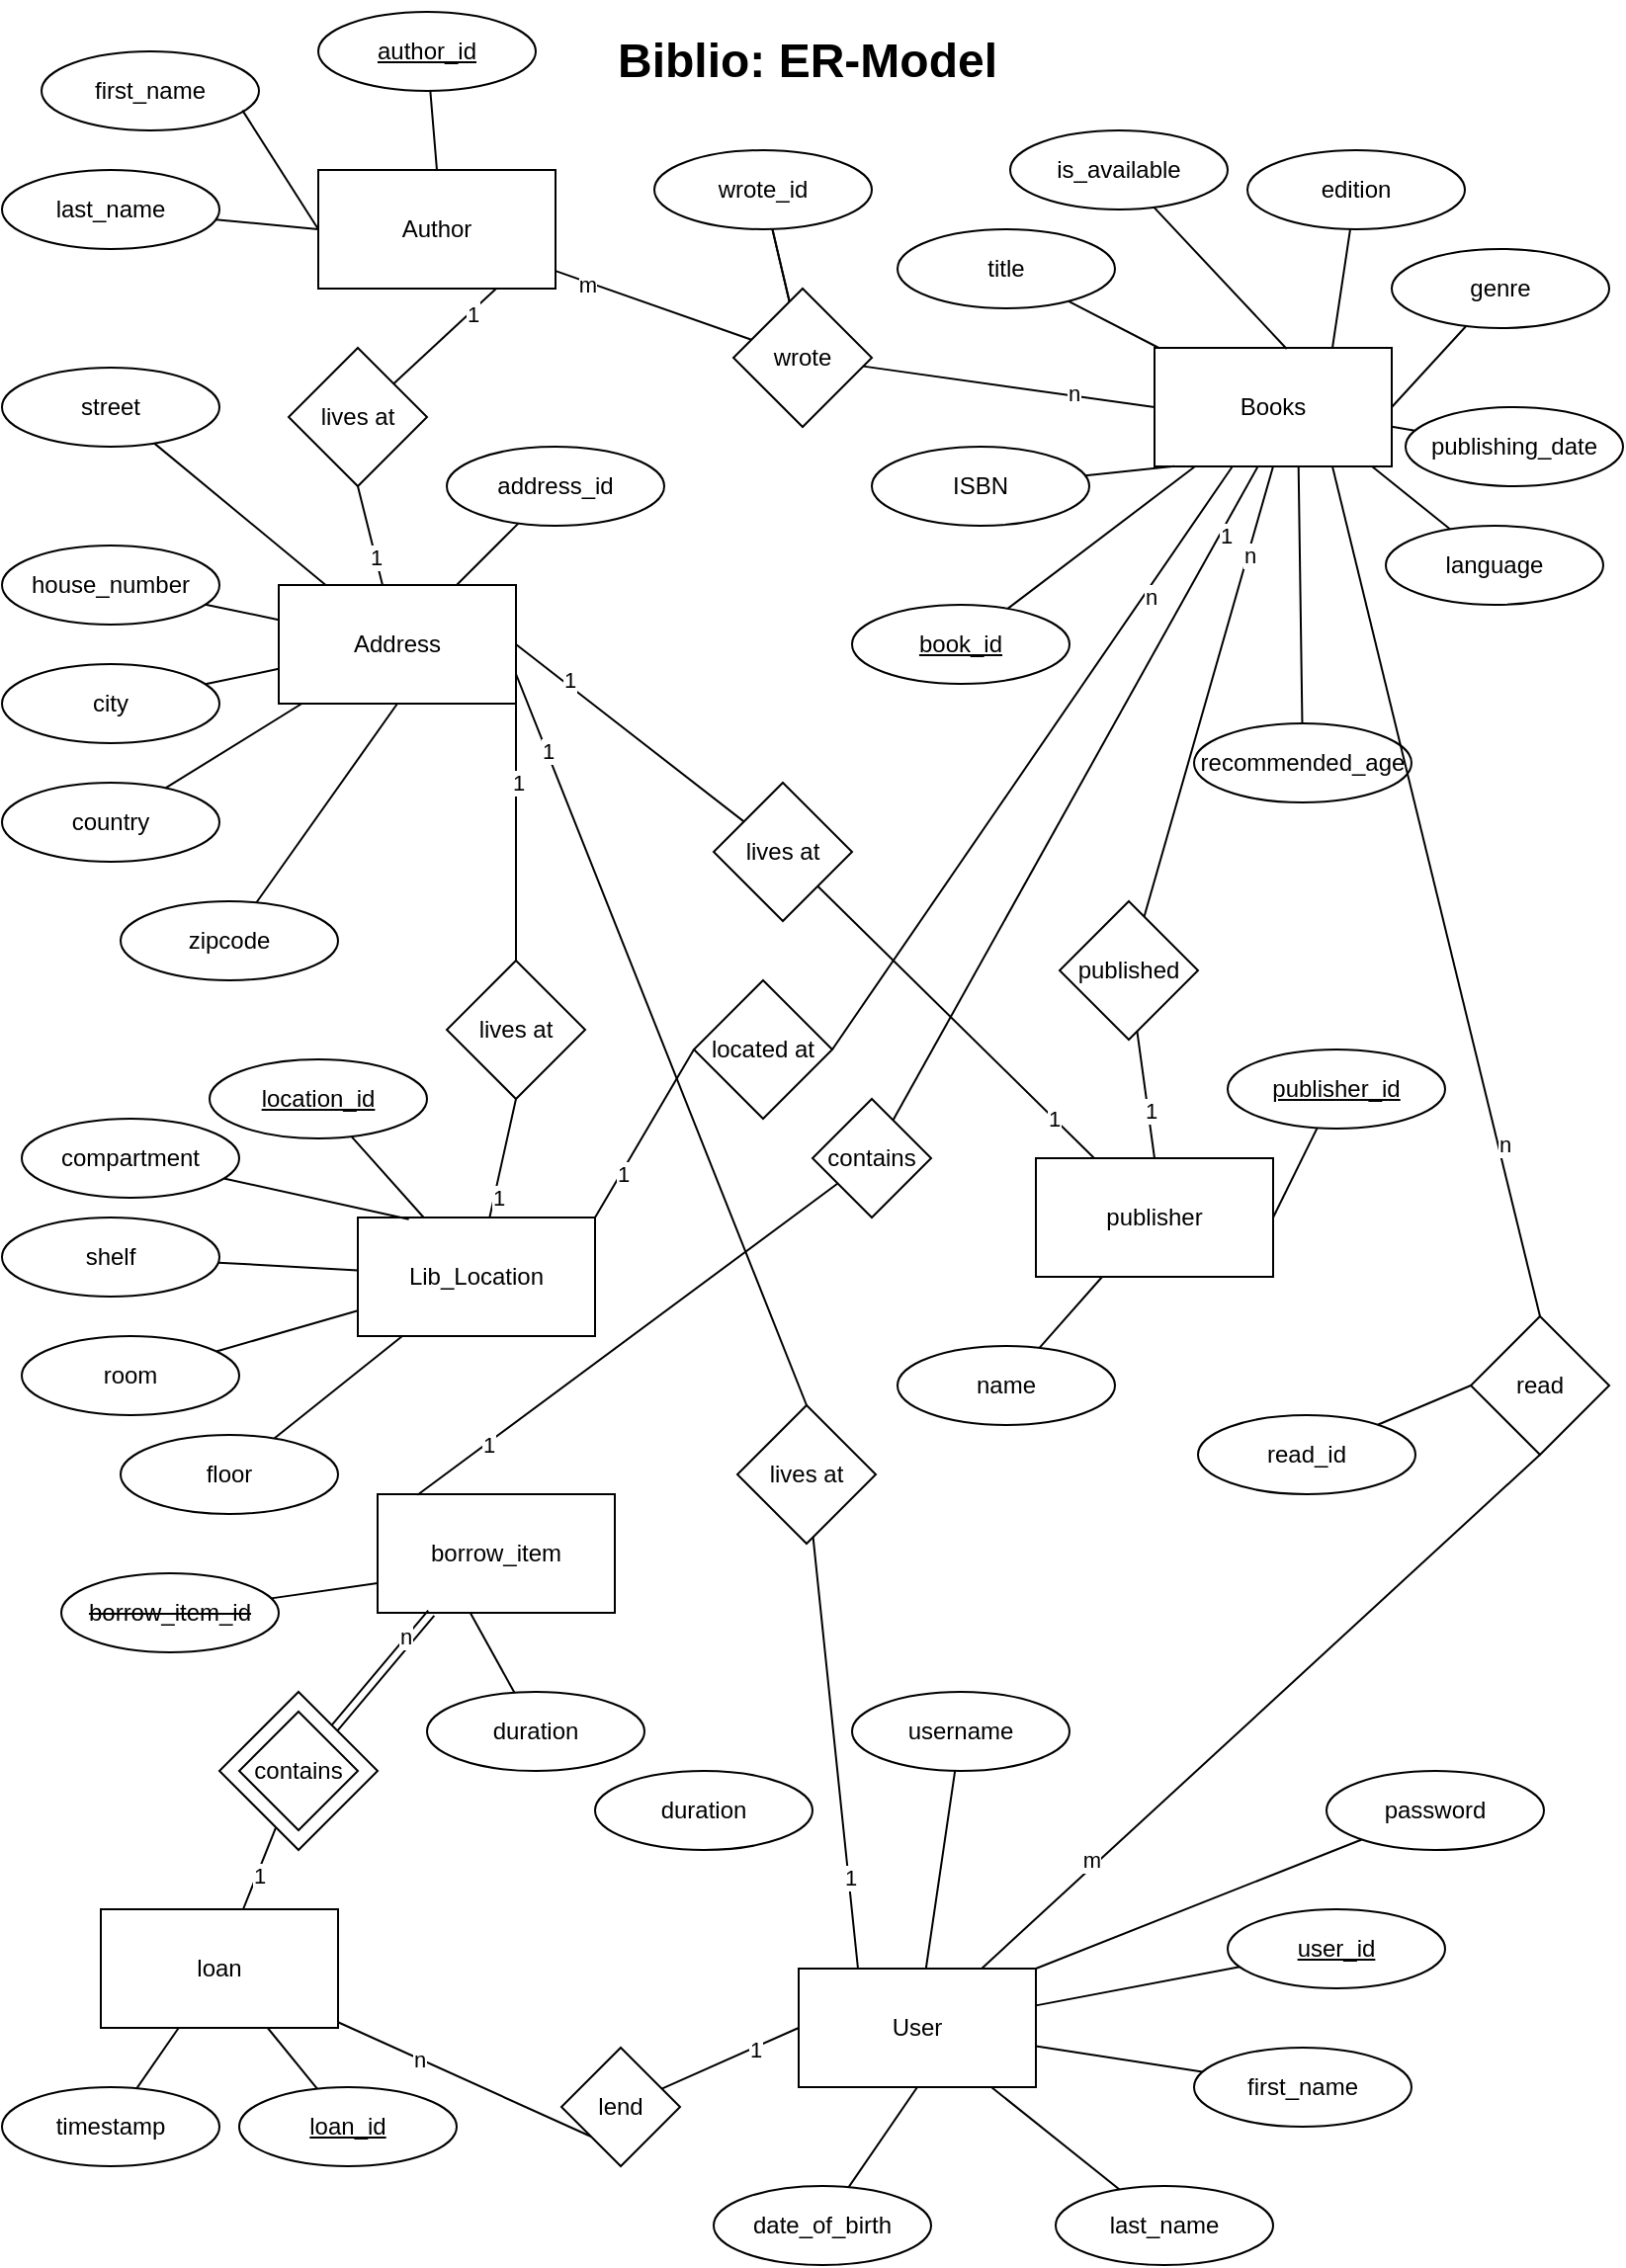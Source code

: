 <mxfile version="14.6.6" type="embed" pages="3"><diagram id="6B7yGU4xiu5NGQ7RS52c" name="ER-Model"><mxGraphModel dx="1867" dy="667" grid="1" gridSize="10" guides="1" tooltips="1" connect="1" arrows="1" fold="1" page="1" pageScale="1" pageWidth="827" pageHeight="1169" math="0" shadow="0"><root><mxCell id="0"/><mxCell id="1" parent="0"/><mxCell id="104" style="edgeStyle=none;rounded=0;orthogonalLoop=1;jettySize=auto;html=1;entryX=1;entryY=0.5;entryDx=0;entryDy=0;endArrow=none;endFill=0;" parent="1" source="2" target="103" edge="1"><mxGeometry relative="1" as="geometry"/></mxCell><mxCell id="106" value="n" style="edgeLabel;html=1;align=center;verticalAlign=middle;resizable=0;points=[];" parent="104" vertex="1" connectable="0"><mxGeometry x="-0.568" y="3" relative="1" as="geometry"><mxPoint as="offset"/></mxGeometry></mxCell><mxCell id="2" value="Books" style="rounded=0;whiteSpace=wrap;html=1;" parent="1" vertex="1"><mxGeometry x="-237" y="190" width="120" height="60" as="geometry"/></mxCell><mxCell id="63" style="rounded=0;orthogonalLoop=1;jettySize=auto;html=1;entryX=0.084;entryY=0.998;entryDx=0;entryDy=0;entryPerimeter=0;endArrow=none;endFill=0;" parent="1" source="3" target="2" edge="1"><mxGeometry relative="1" as="geometry"/></mxCell><mxCell id="3" value="ISBN" style="ellipse;whiteSpace=wrap;html=1;" parent="1" vertex="1"><mxGeometry x="-380" y="240" width="110" height="40" as="geometry"/></mxCell><mxCell id="64" style="rounded=0;orthogonalLoop=1;jettySize=auto;html=1;endArrow=none;endFill=0;" parent="1" source="6" target="2" edge="1"><mxGeometry relative="1" as="geometry"/></mxCell><mxCell id="6" value="title" style="ellipse;whiteSpace=wrap;html=1;" parent="1" vertex="1"><mxGeometry x="-367" y="130" width="110" height="40" as="geometry"/></mxCell><mxCell id="58" style="rounded=0;orthogonalLoop=1;jettySize=auto;html=1;endArrow=none;endFill=0;" parent="1" source="7" target="2" edge="1"><mxGeometry relative="1" as="geometry"/></mxCell><mxCell id="7" value="publishing_date" style="ellipse;whiteSpace=wrap;html=1;" parent="1" vertex="1"><mxGeometry x="-110" y="220" width="110" height="40" as="geometry"/></mxCell><mxCell id="59" style="rounded=0;orthogonalLoop=1;jettySize=auto;html=1;entryX=0.75;entryY=0;entryDx=0;entryDy=0;endArrow=none;endFill=0;" parent="1" source="9" target="2" edge="1"><mxGeometry relative="1" as="geometry"/></mxCell><mxCell id="9" value="edition" style="ellipse;whiteSpace=wrap;html=1;" parent="1" vertex="1"><mxGeometry x="-190" y="90" width="110" height="40" as="geometry"/></mxCell><mxCell id="60" style="rounded=0;orthogonalLoop=1;jettySize=auto;html=1;entryX=1;entryY=0.5;entryDx=0;entryDy=0;endArrow=none;endFill=0;" parent="1" source="10" target="2" edge="1"><mxGeometry relative="1" as="geometry"/></mxCell><mxCell id="10" value="genre" style="ellipse;whiteSpace=wrap;html=1;" parent="1" vertex="1"><mxGeometry x="-117" y="140" width="110" height="40" as="geometry"/></mxCell><mxCell id="yVGbuL-fI6m4gWuOUqoN-139" style="edgeStyle=none;rounded=0;orthogonalLoop=1;jettySize=auto;html=1;entryX=0.5;entryY=1;entryDx=0;entryDy=0;endArrow=none;endFill=0;" parent="1" source="11" target="yVGbuL-fI6m4gWuOUqoN-138" edge="1"><mxGeometry relative="1" as="geometry"/></mxCell><mxCell id="130" value="m" style="edgeLabel;html=1;align=center;verticalAlign=middle;resizable=0;points=[];" parent="yVGbuL-fI6m4gWuOUqoN-139" vertex="1" connectable="0"><mxGeometry x="-0.593" y="3" relative="1" as="geometry"><mxPoint as="offset"/></mxGeometry></mxCell><mxCell id="11" value="User" style="rounded=0;whiteSpace=wrap;html=1;" parent="1" vertex="1"><mxGeometry x="-417" y="1010" width="120" height="60" as="geometry"/></mxCell><mxCell id="61" style="rounded=0;orthogonalLoop=1;jettySize=auto;html=1;entryX=0.917;entryY=1;entryDx=0;entryDy=0;entryPerimeter=0;endArrow=none;endFill=0;" parent="1" source="12" target="2" edge="1"><mxGeometry relative="1" as="geometry"/></mxCell><mxCell id="12" value="language" style="ellipse;whiteSpace=wrap;html=1;" parent="1" vertex="1"><mxGeometry x="-120" y="280" width="110" height="40" as="geometry"/></mxCell><mxCell id="76" style="edgeStyle=none;rounded=0;orthogonalLoop=1;jettySize=auto;html=1;endArrow=none;endFill=0;" parent="1" source="13" target="11" edge="1"><mxGeometry relative="1" as="geometry"/></mxCell><mxCell id="13" value="&lt;u&gt;user_id&lt;/u&gt;" style="ellipse;whiteSpace=wrap;html=1;" parent="1" vertex="1"><mxGeometry x="-200" y="980" width="110" height="40" as="geometry"/></mxCell><mxCell id="74" style="edgeStyle=none;rounded=0;orthogonalLoop=1;jettySize=auto;html=1;endArrow=none;endFill=0;" parent="1" source="14" target="11" edge="1"><mxGeometry relative="1" as="geometry"/></mxCell><mxCell id="14" value="last_name" style="ellipse;whiteSpace=wrap;html=1;" parent="1" vertex="1"><mxGeometry x="-287" y="1120" width="110" height="40" as="geometry"/></mxCell><mxCell id="15" value="loan" style="rounded=0;whiteSpace=wrap;html=1;" parent="1" vertex="1"><mxGeometry x="-770" y="980" width="120" height="60" as="geometry"/></mxCell><mxCell id="75" style="edgeStyle=none;rounded=0;orthogonalLoop=1;jettySize=auto;html=1;endArrow=none;endFill=0;" parent="1" source="17" target="11" edge="1"><mxGeometry relative="1" as="geometry"/></mxCell><mxCell id="17" value="first_name" style="ellipse;whiteSpace=wrap;html=1;" parent="1" vertex="1"><mxGeometry x="-217" y="1050" width="110" height="40" as="geometry"/></mxCell><mxCell id="bgku8bX7oosItX427bxr-154" style="edgeStyle=none;rounded=0;orthogonalLoop=1;jettySize=auto;html=1;entryX=0.5;entryY=1;entryDx=0;entryDy=0;endArrow=none;endFill=0;" parent="1" source="20" target="bgku8bX7oosItX427bxr-153" edge="1"><mxGeometry relative="1" as="geometry"/></mxCell><mxCell id="bgku8bX7oosItX427bxr-156" value="1" style="edgeLabel;html=1;align=center;verticalAlign=middle;resizable=0;points=[];" parent="bgku8bX7oosItX427bxr-154" vertex="1" connectable="0"><mxGeometry x="-0.637" y="-2" relative="1" as="geometry"><mxPoint as="offset"/></mxGeometry></mxCell><mxCell id="20" value="Lib_Location" style="rounded=0;whiteSpace=wrap;html=1;" parent="1" vertex="1"><mxGeometry x="-640" y="630" width="120" height="60" as="geometry"/></mxCell><mxCell id="22" value="borrow_item" style="rounded=0;whiteSpace=wrap;html=1;" parent="1" vertex="1"><mxGeometry x="-630" y="770" width="120" height="60" as="geometry"/></mxCell><mxCell id="55" style="rounded=0;orthogonalLoop=1;jettySize=auto;html=1;endArrow=none;endFill=0;" parent="1" source="23" target="29" edge="1"><mxGeometry relative="1" as="geometry"/></mxCell><mxCell id="23" value="publisher" style="rounded=0;whiteSpace=wrap;html=1;" parent="1" vertex="1"><mxGeometry x="-297" y="600" width="120" height="60" as="geometry"/></mxCell><mxCell id="25" value="Author" style="rounded=0;whiteSpace=wrap;html=1;" parent="1" vertex="1"><mxGeometry x="-660" y="100" width="120" height="60" as="geometry"/></mxCell><mxCell id="62" style="rounded=0;orthogonalLoop=1;jettySize=auto;html=1;entryX=0.607;entryY=0.994;entryDx=0;entryDy=0;entryPerimeter=0;endArrow=none;endFill=0;" parent="1" source="26" target="2" edge="1"><mxGeometry relative="1" as="geometry"/></mxCell><mxCell id="26" value="recommended_age" style="ellipse;whiteSpace=wrap;html=1;" parent="1" vertex="1"><mxGeometry x="-217" y="380" width="110" height="40" as="geometry"/></mxCell><mxCell id="73" style="edgeStyle=none;rounded=0;orthogonalLoop=1;jettySize=auto;html=1;entryX=0.5;entryY=1;entryDx=0;entryDy=0;endArrow=none;endFill=0;" parent="1" source="27" target="11" edge="1"><mxGeometry relative="1" as="geometry"/></mxCell><mxCell id="27" value="date_of_birth" style="ellipse;whiteSpace=wrap;html=1;" parent="1" vertex="1"><mxGeometry x="-460" y="1120" width="110" height="40" as="geometry"/></mxCell><mxCell id="57" style="rounded=0;orthogonalLoop=1;jettySize=auto;html=1;endArrow=none;endFill=0;entryX=1;entryY=0.5;entryDx=0;entryDy=0;" parent="1" source="28" target="23" edge="1"><mxGeometry relative="1" as="geometry"><mxPoint x="379" y="181" as="targetPoint"/></mxGeometry></mxCell><mxCell id="28" value="&lt;u&gt;publisher_id&lt;/u&gt;" style="ellipse;whiteSpace=wrap;html=1;" parent="1" vertex="1"><mxGeometry x="-200" y="545" width="110" height="40" as="geometry"/></mxCell><mxCell id="29" value="name" style="ellipse;whiteSpace=wrap;html=1;" parent="1" vertex="1"><mxGeometry x="-367" y="695" width="110" height="40" as="geometry"/></mxCell><mxCell id="53" style="rounded=0;orthogonalLoop=1;jettySize=auto;html=1;entryX=0.5;entryY=0;entryDx=0;entryDy=0;endArrow=none;endFill=0;" parent="1" source="33" target="25" edge="1"><mxGeometry relative="1" as="geometry"/></mxCell><mxCell id="33" value="&lt;u&gt;author_id&lt;/u&gt;" style="ellipse;whiteSpace=wrap;html=1;" parent="1" vertex="1"><mxGeometry x="-660" y="20" width="110" height="40" as="geometry"/></mxCell><mxCell id="68" style="edgeStyle=none;rounded=0;orthogonalLoop=1;jettySize=auto;html=1;endArrow=none;endFill=0;" parent="1" source="34" target="20" edge="1"><mxGeometry relative="1" as="geometry"/></mxCell><mxCell id="34" value="room" style="ellipse;whiteSpace=wrap;html=1;" parent="1" vertex="1"><mxGeometry x="-810" y="690" width="110" height="40" as="geometry"/></mxCell><mxCell id="69" style="edgeStyle=none;rounded=0;orthogonalLoop=1;jettySize=auto;html=1;endArrow=none;endFill=0;" parent="1" source="35" target="20" edge="1"><mxGeometry relative="1" as="geometry"/></mxCell><mxCell id="35" value="floor" style="ellipse;whiteSpace=wrap;html=1;" parent="1" vertex="1"><mxGeometry x="-760" y="740" width="110" height="40" as="geometry"/></mxCell><mxCell id="67" style="edgeStyle=none;rounded=0;orthogonalLoop=1;jettySize=auto;html=1;endArrow=none;endFill=0;" parent="1" source="36" target="20" edge="1"><mxGeometry relative="1" as="geometry"/></mxCell><mxCell id="36" value="shelf" style="ellipse;whiteSpace=wrap;html=1;" parent="1" vertex="1"><mxGeometry x="-820" y="630" width="110" height="40" as="geometry"/></mxCell><mxCell id="66" style="rounded=0;jettySize=auto;html=1;entryX=0.215;entryY=0.014;entryDx=0;entryDy=0;entryPerimeter=0;endArrow=none;endFill=0;" parent="1" source="37" target="20" edge="1"><mxGeometry relative="1" as="geometry"/></mxCell><mxCell id="37" value="compartment" style="ellipse;whiteSpace=wrap;html=1;" parent="1" vertex="1"><mxGeometry x="-810" y="580" width="110" height="40" as="geometry"/></mxCell><mxCell id="71" style="edgeStyle=none;rounded=0;orthogonalLoop=1;jettySize=auto;html=1;endArrow=none;endFill=0;" parent="1" source="38" target="15" edge="1"><mxGeometry relative="1" as="geometry"/></mxCell><mxCell id="38" value="&lt;u&gt;loan_id&lt;/u&gt;" style="ellipse;whiteSpace=wrap;html=1;" parent="1" vertex="1"><mxGeometry x="-700" y="1070" width="110" height="40" as="geometry"/></mxCell><mxCell id="65" style="edgeStyle=None;rounded=0;orthogonalLoop=1;jettySize=auto;html=1;endArrow=none;endFill=0;" parent="1" source="39" target="20" edge="1"><mxGeometry relative="1" as="geometry"/></mxCell><mxCell id="39" value="&lt;u&gt;location_id&lt;/u&gt;" style="ellipse;whiteSpace=wrap;html=1;" parent="1" vertex="1"><mxGeometry x="-715" y="550" width="110" height="40" as="geometry"/></mxCell><mxCell id="52" style="rounded=0;orthogonalLoop=1;jettySize=auto;html=1;entryX=0;entryY=0.5;entryDx=0;entryDy=0;endArrow=none;endFill=0;" parent="1" source="40" target="25" edge="1"><mxGeometry relative="1" as="geometry"/></mxCell><mxCell id="40" value="last_name" style="ellipse;whiteSpace=wrap;html=1;" parent="1" vertex="1"><mxGeometry x="-820" y="100" width="110" height="40" as="geometry"/></mxCell><mxCell id="41" value="first_name" style="ellipse;whiteSpace=wrap;html=1;" parent="1" vertex="1"><mxGeometry x="-800" y="40" width="110" height="40" as="geometry"/></mxCell><mxCell id="70" style="edgeStyle=none;rounded=0;orthogonalLoop=1;jettySize=auto;html=1;endArrow=none;endFill=0;" parent="1" source="42" target="15" edge="1"><mxGeometry relative="1" as="geometry"/></mxCell><mxCell id="42" value="timestamp" style="ellipse;whiteSpace=wrap;html=1;" parent="1" vertex="1"><mxGeometry x="-820" y="1070" width="110" height="40" as="geometry"/></mxCell><mxCell id="72" style="edgeStyle=none;rounded=0;orthogonalLoop=1;jettySize=auto;html=1;endArrow=none;endFill=0;exitX=0;exitY=1;exitDx=0;exitDy=0;" parent="1" source="93" target="15" edge="1"><mxGeometry relative="1" as="geometry"><mxPoint x="255.172" y="732.548" as="sourcePoint"/></mxGeometry></mxCell><mxCell id="96" value="n" style="edgeLabel;html=1;align=center;verticalAlign=middle;resizable=0;points=[];" parent="72" vertex="1" connectable="0"><mxGeometry x="0.361" relative="1" as="geometry"><mxPoint as="offset"/></mxGeometry></mxCell><mxCell id="80" style="edgeStyle=none;rounded=0;orthogonalLoop=1;jettySize=auto;html=1;entryX=0;entryY=0.75;entryDx=0;entryDy=0;endArrow=none;endFill=0;" parent="1" source="47" target="22" edge="1"><mxGeometry relative="1" as="geometry"/></mxCell><mxCell id="47" value="&lt;strike&gt;borrow_item_id&lt;/strike&gt;" style="ellipse;whiteSpace=wrap;html=1;" parent="1" vertex="1"><mxGeometry x="-790" y="810" width="110" height="40" as="geometry"/></mxCell><mxCell id="78" style="edgeStyle=none;rounded=0;orthogonalLoop=1;jettySize=auto;html=1;entryX=0.389;entryY=0.994;entryDx=0;entryDy=0;entryPerimeter=0;endArrow=none;endFill=0;" parent="1" source="48" target="22" edge="1"><mxGeometry relative="1" as="geometry"/></mxCell><mxCell id="48" value="duration" style="ellipse;whiteSpace=wrap;html=1;" parent="1" vertex="1"><mxGeometry x="-605" y="870" width="110" height="40" as="geometry"/></mxCell><mxCell id="50" value="" style="endArrow=none;html=1;entryX=0;entryY=0.5;entryDx=0;entryDy=0;exitX=0.924;exitY=0.745;exitDx=0;exitDy=0;exitPerimeter=0;" parent="1" source="41" target="25" edge="1"><mxGeometry width="50" height="50" relative="1" as="geometry"><mxPoint x="-412" y="250.0" as="sourcePoint"/><mxPoint x="-387" y="290.0" as="targetPoint"/></mxGeometry></mxCell><mxCell id="83" style="edgeStyle=none;rounded=0;orthogonalLoop=1;jettySize=auto;html=1;endArrow=none;endFill=0;" parent="1" source="82" target="15" edge="1"><mxGeometry relative="1" as="geometry"/></mxCell><mxCell id="86" value="1" style="edgeLabel;html=1;align=center;verticalAlign=middle;resizable=0;points=[];" parent="83" vertex="1" connectable="0"><mxGeometry x="0.17" y="1" relative="1" as="geometry"><mxPoint as="offset"/></mxGeometry></mxCell><mxCell id="84" style="edgeStyle=none;rounded=0;orthogonalLoop=1;jettySize=auto;html=1;endArrow=none;endFill=0;shape=link;entryX=0.226;entryY=1.002;entryDx=0;entryDy=0;entryPerimeter=0;" parent="1" source="82" target="22" edge="1"><mxGeometry relative="1" as="geometry"/></mxCell><mxCell id="87" value="n" style="edgeLabel;html=1;align=center;verticalAlign=middle;resizable=0;points=[];" parent="84" vertex="1" connectable="0"><mxGeometry x="0.532" y="3" relative="1" as="geometry"><mxPoint as="offset"/></mxGeometry></mxCell><mxCell id="90" value="" style="group" parent="1" vertex="1" connectable="0"><mxGeometry x="-710" y="870" width="80" height="80" as="geometry"/></mxCell><mxCell id="82" value="" style="rhombus;whiteSpace=wrap;html=1;" parent="90" vertex="1"><mxGeometry width="80" height="80" as="geometry"/></mxCell><mxCell id="85" value="contains" style="rhombus;whiteSpace=wrap;html=1;" parent="90" vertex="1"><mxGeometry x="10" y="10" width="60" height="60" as="geometry"/></mxCell><mxCell id="94" style="edgeStyle=none;rounded=0;orthogonalLoop=1;jettySize=auto;html=1;entryX=0;entryY=0.5;entryDx=0;entryDy=0;endArrow=none;endFill=0;" parent="1" source="93" target="11" edge="1"><mxGeometry relative="1" as="geometry"/></mxCell><mxCell id="95" value="1" style="edgeLabel;html=1;align=center;verticalAlign=middle;resizable=0;points=[];" parent="94" vertex="1" connectable="0"><mxGeometry x="0.348" y="-1" relative="1" as="geometry"><mxPoint as="offset"/></mxGeometry></mxCell><mxCell id="93" value="lend" style="rhombus;whiteSpace=wrap;html=1;" parent="1" vertex="1"><mxGeometry x="-537" y="1050" width="60" height="60" as="geometry"/></mxCell><mxCell id="98" style="edgeStyle=none;rounded=0;orthogonalLoop=1;jettySize=auto;html=1;entryX=0.436;entryY=0.999;entryDx=0;entryDy=0;endArrow=none;endFill=0;entryPerimeter=0;" parent="1" source="97" target="2" edge="1"><mxGeometry relative="1" as="geometry"/></mxCell><mxCell id="100" value="1" style="edgeLabel;html=1;align=center;verticalAlign=middle;resizable=0;points=[];" parent="98" vertex="1" connectable="0"><mxGeometry x="0.798" y="-2" relative="1" as="geometry"><mxPoint as="offset"/></mxGeometry></mxCell><mxCell id="99" style="edgeStyle=none;rounded=0;orthogonalLoop=1;jettySize=auto;html=1;entryX=0.168;entryY=0.006;entryDx=0;entryDy=0;entryPerimeter=0;endArrow=none;endFill=0;" parent="1" source="97" target="22" edge="1"><mxGeometry relative="1" as="geometry"/></mxCell><mxCell id="101" value="1" style="edgeLabel;html=1;align=center;verticalAlign=middle;resizable=0;points=[];" parent="99" vertex="1" connectable="0"><mxGeometry x="0.658" y="1" relative="1" as="geometry"><mxPoint x="-1" as="offset"/></mxGeometry></mxCell><mxCell id="97" value="contains" style="rhombus;whiteSpace=wrap;html=1;" parent="1" vertex="1"><mxGeometry x="-410" y="570" width="60" height="60" as="geometry"/></mxCell><mxCell id="105" style="edgeStyle=none;rounded=0;orthogonalLoop=1;jettySize=auto;html=1;entryX=1;entryY=0;entryDx=0;entryDy=0;endArrow=none;endFill=0;exitX=0;exitY=0.5;exitDx=0;exitDy=0;" parent="1" source="103" target="20" edge="1"><mxGeometry relative="1" as="geometry"/></mxCell><mxCell id="107" value="1" style="edgeLabel;html=1;align=center;verticalAlign=middle;resizable=0;points=[];" parent="105" vertex="1" connectable="0"><mxGeometry x="0.456" y="2" relative="1" as="geometry"><mxPoint x="-1" as="offset"/></mxGeometry></mxCell><mxCell id="110" style="edgeStyle=none;rounded=0;orthogonalLoop=1;jettySize=auto;html=1;endArrow=none;endFill=0;exitX=0.557;exitY=0.008;exitDx=0;exitDy=0;exitPerimeter=0;" parent="1" source="2" target="109" edge="1"><mxGeometry relative="1" as="geometry"><mxPoint x="-144" y="490" as="sourcePoint"/></mxGeometry></mxCell><mxCell id="103" value="located at" style="rhombus;whiteSpace=wrap;html=1;" parent="1" vertex="1"><mxGeometry x="-470" y="510" width="70" height="70" as="geometry"/></mxCell><mxCell id="109" value="is_available" style="ellipse;whiteSpace=wrap;html=1;" parent="1" vertex="1"><mxGeometry x="-310" y="80" width="110" height="40" as="geometry"/></mxCell><mxCell id="112" style="edgeStyle=none;rounded=0;orthogonalLoop=1;jettySize=auto;html=1;endArrow=none;endFill=0;" parent="1" source="111" target="2" edge="1"><mxGeometry relative="1" as="geometry"/></mxCell><mxCell id="111" value="&lt;u&gt;book_id&lt;/u&gt;" style="ellipse;whiteSpace=wrap;html=1;" parent="1" vertex="1"><mxGeometry x="-390" y="320" width="110" height="40" as="geometry"/></mxCell><mxCell id="117" style="edgeStyle=none;rounded=0;orthogonalLoop=1;jettySize=auto;html=1;entryX=0;entryY=0.5;entryDx=0;entryDy=0;endArrow=none;endFill=0;" parent="1" source="116" target="2" edge="1"><mxGeometry relative="1" as="geometry"/></mxCell><mxCell id="119" value="n" style="edgeLabel;html=1;align=center;verticalAlign=middle;resizable=0;points=[];" parent="117" vertex="1" connectable="0"><mxGeometry x="0.432" y="1" relative="1" as="geometry"><mxPoint as="offset"/></mxGeometry></mxCell><mxCell id="118" style="edgeStyle=none;rounded=0;orthogonalLoop=1;jettySize=auto;html=1;endArrow=none;endFill=0;" parent="1" source="116" target="25" edge="1"><mxGeometry relative="1" as="geometry"/></mxCell><mxCell id="120" value="m" style="edgeLabel;html=1;align=center;verticalAlign=middle;resizable=0;points=[];" parent="118" vertex="1" connectable="0"><mxGeometry x="0.688" y="1" relative="1" as="geometry"><mxPoint as="offset"/></mxGeometry></mxCell><mxCell id="svkECNXqylEXWRHFqUho-135" value="" style="edgeStyle=none;rounded=0;orthogonalLoop=1;jettySize=auto;html=1;endArrow=none;endFill=0;" parent="1" source="116" target="zm_I_xVnmWr1LnRrSc9i-130" edge="1"><mxGeometry relative="1" as="geometry"/></mxCell><mxCell id="svkECNXqylEXWRHFqUho-136" value="" style="edgeStyle=none;rounded=0;orthogonalLoop=1;jettySize=auto;html=1;endArrow=none;endFill=0;" parent="1" source="116" target="zm_I_xVnmWr1LnRrSc9i-130" edge="1"><mxGeometry relative="1" as="geometry"/></mxCell><mxCell id="116" value="wrote" style="rhombus;whiteSpace=wrap;html=1;" parent="1" vertex="1"><mxGeometry x="-450" y="160" width="70" height="70" as="geometry"/></mxCell><mxCell id="bgku8bX7oosItX427bxr-136" style="rounded=0;orthogonalLoop=1;jettySize=auto;html=1;endArrow=none;endFill=0;" parent="1" source="121" target="bgku8bX7oosItX427bxr-129" edge="1"><mxGeometry relative="1" as="geometry"/></mxCell><mxCell id="121" value="street" style="ellipse;whiteSpace=wrap;html=1;" parent="1" vertex="1"><mxGeometry x="-820" y="200" width="110" height="40" as="geometry"/></mxCell><mxCell id="124" style="edgeStyle=none;rounded=0;orthogonalLoop=1;jettySize=auto;html=1;endArrow=none;endFill=0;entryX=0.5;entryY=1;entryDx=0;entryDy=0;" parent="1" source="123" target="2" edge="1"><mxGeometry relative="1" as="geometry"/></mxCell><mxCell id="126" value="n" style="edgeLabel;html=1;align=center;verticalAlign=middle;resizable=0;points=[];" parent="124" vertex="1" connectable="0"><mxGeometry x="0.607" y="-1" relative="1" as="geometry"><mxPoint as="offset"/></mxGeometry></mxCell><mxCell id="125" style="edgeStyle=none;rounded=0;orthogonalLoop=1;jettySize=auto;html=1;entryX=0.5;entryY=0;entryDx=0;entryDy=0;endArrow=none;endFill=0;" parent="1" source="123" target="23" edge="1"><mxGeometry relative="1" as="geometry"/></mxCell><mxCell id="127" value="1" style="edgeLabel;html=1;align=center;verticalAlign=middle;resizable=0;points=[];" parent="125" vertex="1" connectable="0"><mxGeometry x="0.24" y="1" relative="1" as="geometry"><mxPoint as="offset"/></mxGeometry></mxCell><mxCell id="123" value="published" style="rhombus;whiteSpace=wrap;html=1;" parent="1" vertex="1"><mxGeometry x="-285" y="470" width="70" height="70" as="geometry"/></mxCell><mxCell id="129" value="&lt;h1&gt;&lt;b&gt;Biblio: ER-Model&lt;/b&gt;&lt;/h1&gt;" style="text;html=1;align=center;verticalAlign=middle;resizable=0;points=[];autosize=1;" parent="1" vertex="1"><mxGeometry x="-518" y="20" width="210" height="50" as="geometry"/></mxCell><mxCell id="bgku8bX7oosItX427bxr-143" style="edgeStyle=none;rounded=0;orthogonalLoop=1;jettySize=auto;html=1;entryX=0.5;entryY=1;entryDx=0;entryDy=0;endArrow=none;endFill=0;" parent="1" source="bgku8bX7oosItX427bxr-129" target="bgku8bX7oosItX427bxr-142" edge="1"><mxGeometry relative="1" as="geometry"/></mxCell><mxCell id="bgku8bX7oosItX427bxr-146" value="1" style="edgeLabel;html=1;align=center;verticalAlign=middle;resizable=0;points=[];" parent="bgku8bX7oosItX427bxr-143" vertex="1" connectable="0"><mxGeometry x="-0.434" relative="1" as="geometry"><mxPoint as="offset"/></mxGeometry></mxCell><mxCell id="bgku8bX7oosItX427bxr-129" value="Address" style="rounded=0;whiteSpace=wrap;html=1;" parent="1" vertex="1"><mxGeometry x="-680" y="310" width="120" height="60" as="geometry"/></mxCell><mxCell id="bgku8bX7oosItX427bxr-137" style="edgeStyle=none;rounded=0;orthogonalLoop=1;jettySize=auto;html=1;endArrow=none;endFill=0;" parent="1" source="bgku8bX7oosItX427bxr-130" target="bgku8bX7oosItX427bxr-129" edge="1"><mxGeometry relative="1" as="geometry"/></mxCell><mxCell id="bgku8bX7oosItX427bxr-130" value="house_number" style="ellipse;whiteSpace=wrap;html=1;" parent="1" vertex="1"><mxGeometry x="-820" y="290" width="110" height="40" as="geometry"/></mxCell><mxCell id="bgku8bX7oosItX427bxr-138" style="edgeStyle=none;rounded=0;orthogonalLoop=1;jettySize=auto;html=1;endArrow=none;endFill=0;" parent="1" source="bgku8bX7oosItX427bxr-132" target="bgku8bX7oosItX427bxr-129" edge="1"><mxGeometry relative="1" as="geometry"/></mxCell><mxCell id="bgku8bX7oosItX427bxr-132" value="city" style="ellipse;whiteSpace=wrap;html=1;" parent="1" vertex="1"><mxGeometry x="-820" y="350" width="110" height="40" as="geometry"/></mxCell><mxCell id="bgku8bX7oosItX427bxr-139" style="edgeStyle=none;rounded=0;orthogonalLoop=1;jettySize=auto;html=1;endArrow=none;endFill=0;" parent="1" source="bgku8bX7oosItX427bxr-133" target="bgku8bX7oosItX427bxr-129" edge="1"><mxGeometry relative="1" as="geometry"/></mxCell><mxCell id="bgku8bX7oosItX427bxr-133" value="country" style="ellipse;whiteSpace=wrap;html=1;" parent="1" vertex="1"><mxGeometry x="-820" y="410" width="110" height="40" as="geometry"/></mxCell><mxCell id="bgku8bX7oosItX427bxr-140" style="edgeStyle=none;rounded=0;orthogonalLoop=1;jettySize=auto;html=1;entryX=0.5;entryY=1;entryDx=0;entryDy=0;endArrow=none;endFill=0;" parent="1" source="bgku8bX7oosItX427bxr-134" target="bgku8bX7oosItX427bxr-129" edge="1"><mxGeometry relative="1" as="geometry"/></mxCell><mxCell id="bgku8bX7oosItX427bxr-134" value="zipcode" style="ellipse;whiteSpace=wrap;html=1;" parent="1" vertex="1"><mxGeometry x="-760" y="470" width="110" height="40" as="geometry"/></mxCell><mxCell id="bgku8bX7oosItX427bxr-141" style="edgeStyle=none;rounded=0;orthogonalLoop=1;jettySize=auto;html=1;endArrow=none;endFill=0;" parent="1" source="bgku8bX7oosItX427bxr-135" target="bgku8bX7oosItX427bxr-129" edge="1"><mxGeometry relative="1" as="geometry"/></mxCell><mxCell id="bgku8bX7oosItX427bxr-135" value="address_id" style="ellipse;whiteSpace=wrap;html=1;" parent="1" vertex="1"><mxGeometry x="-595" y="240" width="110" height="40" as="geometry"/></mxCell><mxCell id="bgku8bX7oosItX427bxr-144" style="edgeStyle=none;rounded=0;orthogonalLoop=1;jettySize=auto;html=1;entryX=0.75;entryY=1;entryDx=0;entryDy=0;endArrow=none;endFill=0;" parent="1" source="bgku8bX7oosItX427bxr-142" target="25" edge="1"><mxGeometry relative="1" as="geometry"/></mxCell><mxCell id="bgku8bX7oosItX427bxr-145" value="1" style="edgeLabel;html=1;align=center;verticalAlign=middle;resizable=0;points=[];" parent="bgku8bX7oosItX427bxr-144" vertex="1" connectable="0"><mxGeometry x="0.494" y="-1" relative="1" as="geometry"><mxPoint as="offset"/></mxGeometry></mxCell><mxCell id="bgku8bX7oosItX427bxr-142" value="lives at" style="rhombus;whiteSpace=wrap;html=1;" parent="1" vertex="1"><mxGeometry x="-675" y="190" width="70" height="70" as="geometry"/></mxCell><mxCell id="bgku8bX7oosItX427bxr-147" style="edgeStyle=none;rounded=0;orthogonalLoop=1;jettySize=auto;html=1;entryX=0.5;entryY=0;entryDx=0;entryDy=0;endArrow=none;endFill=0;" parent="1" source="25" target="25" edge="1"><mxGeometry relative="1" as="geometry"/></mxCell><mxCell id="bgku8bX7oosItX427bxr-149" style="edgeStyle=none;rounded=0;orthogonalLoop=1;jettySize=auto;html=1;endArrow=none;endFill=0;" parent="1" source="bgku8bX7oosItX427bxr-148" target="23" edge="1"><mxGeometry relative="1" as="geometry"/></mxCell><mxCell id="bgku8bX7oosItX427bxr-151" value="1" style="edgeLabel;html=1;align=center;verticalAlign=middle;resizable=0;points=[];" parent="bgku8bX7oosItX427bxr-149" vertex="1" connectable="0"><mxGeometry x="0.703" relative="1" as="geometry"><mxPoint as="offset"/></mxGeometry></mxCell><mxCell id="bgku8bX7oosItX427bxr-150" style="edgeStyle=none;rounded=0;orthogonalLoop=1;jettySize=auto;html=1;entryX=1;entryY=0.5;entryDx=0;entryDy=0;endArrow=none;endFill=0;" parent="1" source="bgku8bX7oosItX427bxr-148" target="bgku8bX7oosItX427bxr-129" edge="1"><mxGeometry relative="1" as="geometry"/></mxCell><mxCell id="bgku8bX7oosItX427bxr-152" value="1" style="edgeLabel;html=1;align=center;verticalAlign=middle;resizable=0;points=[];" parent="bgku8bX7oosItX427bxr-150" vertex="1" connectable="0"><mxGeometry x="0.564" y="-2" relative="1" as="geometry"><mxPoint as="offset"/></mxGeometry></mxCell><mxCell id="bgku8bX7oosItX427bxr-148" value="lives at" style="rhombus;whiteSpace=wrap;html=1;" parent="1" vertex="1"><mxGeometry x="-460" y="410" width="70" height="70" as="geometry"/></mxCell><mxCell id="bgku8bX7oosItX427bxr-155" style="edgeStyle=none;rounded=0;orthogonalLoop=1;jettySize=auto;html=1;entryX=1;entryY=0.75;entryDx=0;entryDy=0;endArrow=none;endFill=0;" parent="1" source="bgku8bX7oosItX427bxr-153" target="bgku8bX7oosItX427bxr-129" edge="1"><mxGeometry relative="1" as="geometry"/></mxCell><mxCell id="bgku8bX7oosItX427bxr-157" value="1" style="edgeLabel;html=1;align=center;verticalAlign=middle;resizable=0;points=[];" parent="bgku8bX7oosItX427bxr-155" vertex="1" connectable="0"><mxGeometry x="0.247" y="-1" relative="1" as="geometry"><mxPoint as="offset"/></mxGeometry></mxCell><mxCell id="bgku8bX7oosItX427bxr-153" value="lives at" style="rhombus;whiteSpace=wrap;html=1;" parent="1" vertex="1"><mxGeometry x="-595" y="500" width="70" height="70" as="geometry"/></mxCell><mxCell id="3-QYkUyADUUi9fxWIzm6-130" style="edgeStyle=none;rounded=0;orthogonalLoop=1;jettySize=auto;html=1;entryX=0.25;entryY=0;entryDx=0;entryDy=0;endArrow=none;endFill=0;" parent="1" source="3-QYkUyADUUi9fxWIzm6-129" target="11" edge="1"><mxGeometry relative="1" as="geometry"/></mxCell><mxCell id="3-QYkUyADUUi9fxWIzm6-132" value="1" style="edgeLabel;html=1;align=center;verticalAlign=middle;resizable=0;points=[];" parent="3-QYkUyADUUi9fxWIzm6-130" vertex="1" connectable="0"><mxGeometry x="0.578" y="1" relative="1" as="geometry"><mxPoint as="offset"/></mxGeometry></mxCell><mxCell id="3-QYkUyADUUi9fxWIzm6-131" style="edgeStyle=none;rounded=0;orthogonalLoop=1;jettySize=auto;html=1;exitX=0.5;exitY=0;exitDx=0;exitDy=0;entryX=1;entryY=0.75;entryDx=0;entryDy=0;endArrow=none;endFill=0;" parent="1" source="3-QYkUyADUUi9fxWIzm6-129" target="bgku8bX7oosItX427bxr-129" edge="1"><mxGeometry relative="1" as="geometry"/></mxCell><mxCell id="3-QYkUyADUUi9fxWIzm6-133" value="1" style="edgeLabel;html=1;align=center;verticalAlign=middle;resizable=0;points=[];" parent="3-QYkUyADUUi9fxWIzm6-131" vertex="1" connectable="0"><mxGeometry x="0.791" y="1" relative="1" as="geometry"><mxPoint x="1" as="offset"/></mxGeometry></mxCell><mxCell id="3-QYkUyADUUi9fxWIzm6-129" value="lives at" style="rhombus;whiteSpace=wrap;html=1;" parent="1" vertex="1"><mxGeometry x="-448" y="725" width="70" height="70" as="geometry"/></mxCell><mxCell id="yVGbuL-fI6m4gWuOUqoN-134" style="edgeStyle=none;rounded=0;orthogonalLoop=1;jettySize=auto;html=1;endArrow=none;endFill=0;entryX=0;entryY=0.5;entryDx=0;entryDy=0;" parent="1" source="yVGbuL-fI6m4gWuOUqoN-133" target="yVGbuL-fI6m4gWuOUqoN-138" edge="1"><mxGeometry relative="1" as="geometry"><mxPoint x="-195" y="800" as="targetPoint"/></mxGeometry></mxCell><mxCell id="yVGbuL-fI6m4gWuOUqoN-133" value="read_id" style="ellipse;whiteSpace=wrap;html=1;" parent="1" vertex="1"><mxGeometry x="-215" y="730" width="110" height="40" as="geometry"/></mxCell><mxCell id="yVGbuL-fI6m4gWuOUqoN-137" style="edgeStyle=none;rounded=0;orthogonalLoop=1;jettySize=auto;html=1;endArrow=none;endFill=0;exitX=0.75;exitY=1;exitDx=0;exitDy=0;entryX=0.5;entryY=0;entryDx=0;entryDy=0;" parent="1" source="2" target="yVGbuL-fI6m4gWuOUqoN-138" edge="1"><mxGeometry relative="1" as="geometry"><mxPoint x="-40" y="670" as="sourcePoint"/><mxPoint x="-150" y="760" as="targetPoint"/></mxGeometry></mxCell><mxCell id="yVGbuL-fI6m4gWuOUqoN-143" value="n" style="edgeLabel;html=1;align=center;verticalAlign=middle;resizable=0;points=[];" parent="yVGbuL-fI6m4gWuOUqoN-137" vertex="1" connectable="0"><mxGeometry x="0.598" y="3" relative="1" as="geometry"><mxPoint as="offset"/></mxGeometry></mxCell><mxCell id="yVGbuL-fI6m4gWuOUqoN-138" value="read" style="rhombus;whiteSpace=wrap;html=1;" parent="1" vertex="1"><mxGeometry x="-77" y="680" width="70" height="70" as="geometry"/></mxCell><mxCell id="zm_I_xVnmWr1LnRrSc9i-130" value="wrote_id" style="ellipse;whiteSpace=wrap;html=1;" parent="1" vertex="1"><mxGeometry x="-490" y="90" width="110" height="40" as="geometry"/></mxCell><mxCell id="svkECNXqylEXWRHFqUho-137" value="duration" style="ellipse;whiteSpace=wrap;html=1;" parent="1" vertex="1"><mxGeometry x="-520" y="910" width="110" height="40" as="geometry"/></mxCell><mxCell id="2Pz8qoE3JE7VVhbokXFi-135" style="edgeStyle=none;rounded=0;orthogonalLoop=1;jettySize=auto;html=1;endArrow=none;endFill=0;" parent="1" source="2Pz8qoE3JE7VVhbokXFi-131" target="11" edge="1"><mxGeometry relative="1" as="geometry"/></mxCell><mxCell id="2Pz8qoE3JE7VVhbokXFi-131" value="username" style="ellipse;whiteSpace=wrap;html=1;" parent="1" vertex="1"><mxGeometry x="-390" y="870" width="110" height="40" as="geometry"/></mxCell><mxCell id="2Pz8qoE3JE7VVhbokXFi-134" style="rounded=0;orthogonalLoop=1;jettySize=auto;html=1;entryX=1;entryY=0;entryDx=0;entryDy=0;endArrow=none;endFill=0;" parent="1" source="2Pz8qoE3JE7VVhbokXFi-133" target="11" edge="1"><mxGeometry relative="1" as="geometry"/></mxCell><mxCell id="2Pz8qoE3JE7VVhbokXFi-133" value="password" style="ellipse;whiteSpace=wrap;html=1;" parent="1" vertex="1"><mxGeometry x="-150" y="910" width="110" height="40" as="geometry"/></mxCell></root></mxGraphModel></diagram><diagram id="WIMBKkSyKXid-GT6b2vq" name="Relational Model"><mxGraphModel dx="1040" dy="667" grid="1" gridSize="10" guides="1" tooltips="1" connect="1" arrows="1" fold="1" page="1" pageScale="1" pageWidth="827" pageHeight="1169" math="0" shadow="0"><root><mxCell id="WcOot98y8HQMscgrqins-0"/><mxCell id="WcOot98y8HQMscgrqins-1" parent="WcOot98y8HQMscgrqins-0"/><mxCell id="294mWkovmScJ2np1QBrd-16" value="Author" style="shape=table;html=1;whiteSpace=wrap;startSize=30;container=1;collapsible=0;childLayout=tableLayout;fontStyle=1;align=center;" parent="WcOot98y8HQMscgrqins-1" vertex="1"><mxGeometry x="50" y="40" width="510" height="130" as="geometry"/></mxCell><mxCell id="294mWkovmScJ2np1QBrd-17" value="" style="shape=partialRectangle;html=1;whiteSpace=wrap;collapsible=0;dropTarget=0;pointerEvents=0;fillColor=none;top=0;left=0;bottom=0;right=0;points=[[0,0.5],[1,0.5]];portConstraint=eastwest;" parent="294mWkovmScJ2np1QBrd-16" vertex="1"><mxGeometry y="30" width="510" height="30" as="geometry"/></mxCell><mxCell id="294mWkovmScJ2np1QBrd-18" value="author_id" style="shape=partialRectangle;html=1;whiteSpace=wrap;connectable=0;fillColor=none;top=0;left=0;bottom=0;right=0;overflow=hidden;" parent="294mWkovmScJ2np1QBrd-17" vertex="1"><mxGeometry width="128" height="30" as="geometry"/></mxCell><mxCell id="294mWkovmScJ2np1QBrd-19" value="first_name" style="shape=partialRectangle;html=1;whiteSpace=wrap;connectable=0;fillColor=none;top=0;left=0;bottom=0;right=0;overflow=hidden;" parent="294mWkovmScJ2np1QBrd-17" vertex="1"><mxGeometry x="128" width="126" height="30" as="geometry"/></mxCell><mxCell id="294mWkovmScJ2np1QBrd-20" value="last_name" style="shape=partialRectangle;html=1;whiteSpace=wrap;connectable=0;fillColor=none;top=0;left=0;bottom=0;right=0;overflow=hidden;" parent="294mWkovmScJ2np1QBrd-17" vertex="1"><mxGeometry x="254" width="128" height="30" as="geometry"/></mxCell><mxCell id="294mWkovmScJ2np1QBrd-29" value="address_id" style="shape=partialRectangle;html=1;whiteSpace=wrap;connectable=0;fillColor=none;top=0;left=0;bottom=0;right=0;overflow=hidden;" parent="294mWkovmScJ2np1QBrd-17" vertex="1"><mxGeometry x="382" width="128" height="30" as="geometry"/></mxCell><mxCell id="294mWkovmScJ2np1QBrd-21" value="" style="shape=partialRectangle;html=1;whiteSpace=wrap;collapsible=0;dropTarget=0;pointerEvents=0;fillColor=none;top=0;left=0;bottom=0;right=0;points=[[0,0.5],[1,0.5]];portConstraint=eastwest;" parent="294mWkovmScJ2np1QBrd-16" vertex="1"><mxGeometry y="60" width="510" height="70" as="geometry"/></mxCell><mxCell id="294mWkovmScJ2np1QBrd-22" value="0&lt;br&gt;1&lt;br&gt;2" style="shape=partialRectangle;html=1;whiteSpace=wrap;connectable=0;fillColor=none;top=0;left=0;bottom=0;right=0;overflow=hidden;" parent="294mWkovmScJ2np1QBrd-21" vertex="1"><mxGeometry width="128" height="70" as="geometry"/></mxCell><mxCell id="294mWkovmScJ2np1QBrd-23" value="Lukas&lt;br&gt;Phillip&lt;br&gt;Alina" style="shape=partialRectangle;html=1;whiteSpace=wrap;connectable=0;fillColor=none;top=0;left=0;bottom=0;right=0;overflow=hidden;" parent="294mWkovmScJ2np1QBrd-21" vertex="1"><mxGeometry x="128" width="126" height="70" as="geometry"/></mxCell><mxCell id="294mWkovmScJ2np1QBrd-24" value="Benner&lt;br&gt;Lange&lt;br&gt;Buss" style="shape=partialRectangle;html=1;whiteSpace=wrap;connectable=0;fillColor=none;top=0;left=0;bottom=0;right=0;overflow=hidden;" parent="294mWkovmScJ2np1QBrd-21" vertex="1"><mxGeometry x="254" width="128" height="70" as="geometry"/></mxCell><mxCell id="294mWkovmScJ2np1QBrd-30" value="12&lt;br&gt;5&lt;br&gt;31" style="shape=partialRectangle;html=1;whiteSpace=wrap;connectable=0;fillColor=none;top=0;left=0;bottom=0;right=0;overflow=hidden;" parent="294mWkovmScJ2np1QBrd-21" vertex="1"><mxGeometry x="382" width="128" height="70" as="geometry"/></mxCell><mxCell id="y4fqdvZqx3jOKGh_U2L5-0" value="Books" style="shape=table;html=1;whiteSpace=wrap;startSize=30;container=1;collapsible=0;childLayout=tableLayout;fontStyle=1;align=center;" parent="WcOot98y8HQMscgrqins-1" vertex="1"><mxGeometry x="50" y="550" width="638" height="130" as="geometry"/></mxCell><mxCell id="y4fqdvZqx3jOKGh_U2L5-1" value="" style="shape=partialRectangle;html=1;whiteSpace=wrap;collapsible=0;dropTarget=0;pointerEvents=0;fillColor=none;top=0;left=0;bottom=0;right=0;points=[[0,0.5],[1,0.5]];portConstraint=eastwest;" parent="y4fqdvZqx3jOKGh_U2L5-0" vertex="1"><mxGeometry y="30" width="638" height="30" as="geometry"/></mxCell><mxCell id="y4fqdvZqx3jOKGh_U2L5-2" value="book_id" style="shape=partialRectangle;html=1;whiteSpace=wrap;connectable=0;fillColor=none;top=0;left=0;bottom=0;right=0;overflow=hidden;" parent="y4fqdvZqx3jOKGh_U2L5-1" vertex="1"><mxGeometry width="128" height="30" as="geometry"/></mxCell><mxCell id="y4fqdvZqx3jOKGh_U2L5-3" value="ISBN" style="shape=partialRectangle;html=1;whiteSpace=wrap;connectable=0;fillColor=none;top=0;left=0;bottom=0;right=0;overflow=hidden;" parent="y4fqdvZqx3jOKGh_U2L5-1" vertex="1"><mxGeometry x="128" width="126" height="30" as="geometry"/></mxCell><mxCell id="y4fqdvZqx3jOKGh_U2L5-4" value="..." style="shape=partialRectangle;html=1;whiteSpace=wrap;connectable=0;fillColor=none;top=0;left=0;bottom=0;right=0;overflow=hidden;" parent="y4fqdvZqx3jOKGh_U2L5-1" vertex="1"><mxGeometry x="254" width="128" height="30" as="geometry"/></mxCell><mxCell id="y4fqdvZqx3jOKGh_U2L5-13" value="publisher_id" style="shape=partialRectangle;html=1;whiteSpace=wrap;connectable=0;fillColor=none;top=0;left=0;bottom=0;right=0;overflow=hidden;" parent="y4fqdvZqx3jOKGh_U2L5-1" vertex="1"><mxGeometry x="382" width="128" height="30" as="geometry"/></mxCell><mxCell id="y4fqdvZqx3jOKGh_U2L5-11" value="location_id" style="shape=partialRectangle;html=1;whiteSpace=wrap;connectable=0;fillColor=none;top=0;left=0;bottom=0;right=0;overflow=hidden;" parent="y4fqdvZqx3jOKGh_U2L5-1" vertex="1"><mxGeometry x="510" width="128" height="30" as="geometry"/></mxCell><mxCell id="y4fqdvZqx3jOKGh_U2L5-6" value="" style="shape=partialRectangle;html=1;whiteSpace=wrap;collapsible=0;dropTarget=0;pointerEvents=0;fillColor=none;top=0;left=0;bottom=0;right=0;points=[[0,0.5],[1,0.5]];portConstraint=eastwest;" parent="y4fqdvZqx3jOKGh_U2L5-0" vertex="1"><mxGeometry y="60" width="638" height="70" as="geometry"/></mxCell><mxCell id="y4fqdvZqx3jOKGh_U2L5-7" value="0&lt;br&gt;1&lt;br&gt;2" style="shape=partialRectangle;html=1;whiteSpace=wrap;connectable=0;fillColor=none;top=0;left=0;bottom=0;right=0;overflow=hidden;" parent="y4fqdvZqx3jOKGh_U2L5-6" vertex="1"><mxGeometry width="128" height="70" as="geometry"/></mxCell><mxCell id="y4fqdvZqx3jOKGh_U2L5-8" value="012345&lt;br&gt;684354&lt;br&gt;123416" style="shape=partialRectangle;html=1;whiteSpace=wrap;connectable=0;fillColor=none;top=0;left=0;bottom=0;right=0;overflow=hidden;" parent="y4fqdvZqx3jOKGh_U2L5-6" vertex="1"><mxGeometry x="128" width="126" height="70" as="geometry"/></mxCell><mxCell id="y4fqdvZqx3jOKGh_U2L5-9" value="...&lt;br&gt;...&lt;br&gt;..." style="shape=partialRectangle;html=1;whiteSpace=wrap;connectable=0;fillColor=none;top=0;left=0;bottom=0;right=0;overflow=hidden;" parent="y4fqdvZqx3jOKGh_U2L5-6" vertex="1"><mxGeometry x="254" width="128" height="70" as="geometry"/></mxCell><mxCell id="y4fqdvZqx3jOKGh_U2L5-14" value="0&lt;br&gt;5&lt;br&gt;7" style="shape=partialRectangle;html=1;whiteSpace=wrap;connectable=0;fillColor=none;top=0;left=0;bottom=0;right=0;overflow=hidden;" parent="y4fqdvZqx3jOKGh_U2L5-6" vertex="1"><mxGeometry x="382" width="128" height="70" as="geometry"/></mxCell><mxCell id="y4fqdvZqx3jOKGh_U2L5-12" value="54&lt;br&gt;8&lt;br&gt;69" style="shape=partialRectangle;html=1;whiteSpace=wrap;connectable=0;fillColor=none;top=0;left=0;bottom=0;right=0;overflow=hidden;" parent="y4fqdvZqx3jOKGh_U2L5-6" vertex="1"><mxGeometry x="510" width="128" height="70" as="geometry"/></mxCell><mxCell id="y4fqdvZqx3jOKGh_U2L5-15" value="Publisher" style="shape=table;html=1;whiteSpace=wrap;startSize=30;container=1;collapsible=0;childLayout=tableLayout;fontStyle=1;align=center;" parent="WcOot98y8HQMscgrqins-1" vertex="1"><mxGeometry x="50" y="200" width="382" height="130" as="geometry"/></mxCell><mxCell id="y4fqdvZqx3jOKGh_U2L5-16" value="" style="shape=partialRectangle;html=1;whiteSpace=wrap;collapsible=0;dropTarget=0;pointerEvents=0;fillColor=none;top=0;left=0;bottom=0;right=0;points=[[0,0.5],[1,0.5]];portConstraint=eastwest;" parent="y4fqdvZqx3jOKGh_U2L5-15" vertex="1"><mxGeometry y="30" width="382" height="30" as="geometry"/></mxCell><mxCell id="y4fqdvZqx3jOKGh_U2L5-17" value="publisher_id" style="shape=partialRectangle;html=1;whiteSpace=wrap;connectable=0;fillColor=none;top=0;left=0;bottom=0;right=0;overflow=hidden;" parent="y4fqdvZqx3jOKGh_U2L5-16" vertex="1"><mxGeometry width="128" height="30" as="geometry"/></mxCell><mxCell id="y4fqdvZqx3jOKGh_U2L5-18" value="name" style="shape=partialRectangle;html=1;whiteSpace=wrap;connectable=0;fillColor=none;top=0;left=0;bottom=0;right=0;overflow=hidden;" parent="y4fqdvZqx3jOKGh_U2L5-16" vertex="1"><mxGeometry x="128" width="126" height="30" as="geometry"/></mxCell><mxCell id="y4fqdvZqx3jOKGh_U2L5-20" value="address_id" style="shape=partialRectangle;html=1;whiteSpace=wrap;connectable=0;fillColor=none;top=0;left=0;bottom=0;right=0;overflow=hidden;" parent="y4fqdvZqx3jOKGh_U2L5-16" vertex="1"><mxGeometry x="254" width="128" height="30" as="geometry"/></mxCell><mxCell id="y4fqdvZqx3jOKGh_U2L5-21" value="" style="shape=partialRectangle;html=1;whiteSpace=wrap;collapsible=0;dropTarget=0;pointerEvents=0;fillColor=none;top=0;left=0;bottom=0;right=0;points=[[0,0.5],[1,0.5]];portConstraint=eastwest;" parent="y4fqdvZqx3jOKGh_U2L5-15" vertex="1"><mxGeometry y="60" width="382" height="70" as="geometry"/></mxCell><mxCell id="y4fqdvZqx3jOKGh_U2L5-22" value="0&lt;br&gt;1&lt;br&gt;2" style="shape=partialRectangle;html=1;whiteSpace=wrap;connectable=0;fillColor=none;top=0;left=0;bottom=0;right=0;overflow=hidden;" parent="y4fqdvZqx3jOKGh_U2L5-21" vertex="1"><mxGeometry width="128" height="70" as="geometry"/></mxCell><mxCell id="y4fqdvZqx3jOKGh_U2L5-23" value="test&lt;br&gt;guteBücher&lt;br&gt;abcde" style="shape=partialRectangle;html=1;whiteSpace=wrap;connectable=0;fillColor=none;top=0;left=0;bottom=0;right=0;overflow=hidden;" parent="y4fqdvZqx3jOKGh_U2L5-21" vertex="1"><mxGeometry x="128" width="126" height="70" as="geometry"/></mxCell><mxCell id="y4fqdvZqx3jOKGh_U2L5-25" value="12&lt;br&gt;5&lt;br&gt;31" style="shape=partialRectangle;html=1;whiteSpace=wrap;connectable=0;fillColor=none;top=0;left=0;bottom=0;right=0;overflow=hidden;" parent="y4fqdvZqx3jOKGh_U2L5-21" vertex="1"><mxGeometry x="254" width="128" height="70" as="geometry"/></mxCell><mxCell id="y4fqdvZqx3jOKGh_U2L5-26" value="Lib_Location" style="shape=table;html=1;whiteSpace=wrap;startSize=30;container=1;collapsible=0;childLayout=tableLayout;fontStyle=1;align=center;" parent="WcOot98y8HQMscgrqins-1" vertex="1"><mxGeometry x="440" y="200" width="384" height="130" as="geometry"/></mxCell><mxCell id="y4fqdvZqx3jOKGh_U2L5-27" value="" style="shape=partialRectangle;html=1;whiteSpace=wrap;collapsible=0;dropTarget=0;pointerEvents=0;fillColor=none;top=0;left=0;bottom=0;right=0;points=[[0,0.5],[1,0.5]];portConstraint=eastwest;" parent="y4fqdvZqx3jOKGh_U2L5-26" vertex="1"><mxGeometry y="30" width="384" height="30" as="geometry"/></mxCell><mxCell id="y4fqdvZqx3jOKGh_U2L5-28" value="location_id" style="shape=partialRectangle;html=1;whiteSpace=wrap;connectable=0;fillColor=none;top=0;left=0;bottom=0;right=0;overflow=hidden;" parent="y4fqdvZqx3jOKGh_U2L5-27" vertex="1"><mxGeometry width="120" height="30" as="geometry"/></mxCell><mxCell id="y4fqdvZqx3jOKGh_U2L5-30" value="..." style="shape=partialRectangle;html=1;whiteSpace=wrap;connectable=0;fillColor=none;top=0;left=0;bottom=0;right=0;overflow=hidden;" parent="y4fqdvZqx3jOKGh_U2L5-27" vertex="1"><mxGeometry x="120" width="136" height="30" as="geometry"/></mxCell><mxCell id="y4fqdvZqx3jOKGh_U2L5-31" value="address_id" style="shape=partialRectangle;html=1;whiteSpace=wrap;connectable=0;fillColor=none;top=0;left=0;bottom=0;right=0;overflow=hidden;" parent="y4fqdvZqx3jOKGh_U2L5-27" vertex="1"><mxGeometry x="256" width="128" height="30" as="geometry"/></mxCell><mxCell id="y4fqdvZqx3jOKGh_U2L5-32" value="" style="shape=partialRectangle;html=1;whiteSpace=wrap;collapsible=0;dropTarget=0;pointerEvents=0;fillColor=none;top=0;left=0;bottom=0;right=0;points=[[0,0.5],[1,0.5]];portConstraint=eastwest;" parent="y4fqdvZqx3jOKGh_U2L5-26" vertex="1"><mxGeometry y="60" width="384" height="70" as="geometry"/></mxCell><mxCell id="y4fqdvZqx3jOKGh_U2L5-33" value="0&lt;br&gt;1&lt;br&gt;2" style="shape=partialRectangle;html=1;whiteSpace=wrap;connectable=0;fillColor=none;top=0;left=0;bottom=0;right=0;overflow=hidden;" parent="y4fqdvZqx3jOKGh_U2L5-32" vertex="1"><mxGeometry width="120" height="70" as="geometry"/></mxCell><mxCell id="y4fqdvZqx3jOKGh_U2L5-35" value="...&lt;br&gt;...&lt;br&gt;..." style="shape=partialRectangle;html=1;whiteSpace=wrap;connectable=0;fillColor=none;top=0;left=0;bottom=0;right=0;overflow=hidden;" parent="y4fqdvZqx3jOKGh_U2L5-32" vertex="1"><mxGeometry x="120" width="136" height="70" as="geometry"/></mxCell><mxCell id="y4fqdvZqx3jOKGh_U2L5-36" value="12&lt;br&gt;5&lt;br&gt;31" style="shape=partialRectangle;html=1;whiteSpace=wrap;connectable=0;fillColor=none;top=0;left=0;bottom=0;right=0;overflow=hidden;" parent="y4fqdvZqx3jOKGh_U2L5-32" vertex="1"><mxGeometry x="256" width="128" height="70" as="geometry"/></mxCell><mxCell id="y4fqdvZqx3jOKGh_U2L5-37" value="Borrow_item" style="shape=table;html=1;whiteSpace=wrap;startSize=30;container=1;collapsible=0;childLayout=tableLayout;fontStyle=1;align=center;" parent="WcOot98y8HQMscgrqins-1" vertex="1"><mxGeometry x="50" y="720" width="510" height="130" as="geometry"/></mxCell><mxCell id="y4fqdvZqx3jOKGh_U2L5-38" value="" style="shape=partialRectangle;html=1;whiteSpace=wrap;collapsible=0;dropTarget=0;pointerEvents=0;fillColor=none;top=0;left=0;bottom=0;right=0;points=[[0,0.5],[1,0.5]];portConstraint=eastwest;" parent="y4fqdvZqx3jOKGh_U2L5-37" vertex="1"><mxGeometry y="30" width="510" height="30" as="geometry"/></mxCell><mxCell id="y4fqdvZqx3jOKGh_U2L5-39" value="borrow_item_id" style="shape=partialRectangle;html=1;whiteSpace=wrap;connectable=0;fillColor=none;top=0;left=0;bottom=0;right=0;overflow=hidden;" parent="y4fqdvZqx3jOKGh_U2L5-38" vertex="1"><mxGeometry width="128" height="30" as="geometry"/></mxCell><mxCell id="y4fqdvZqx3jOKGh_U2L5-40" value="duration" style="shape=partialRectangle;html=1;whiteSpace=wrap;connectable=0;fillColor=none;top=0;left=0;bottom=0;right=0;overflow=hidden;" parent="y4fqdvZqx3jOKGh_U2L5-38" vertex="1"><mxGeometry x="128" width="126" height="30" as="geometry"/></mxCell><mxCell id="y4fqdvZqx3jOKGh_U2L5-41" value="book_id" style="shape=partialRectangle;html=1;whiteSpace=wrap;connectable=0;fillColor=none;top=0;left=0;bottom=0;right=0;overflow=hidden;" parent="y4fqdvZqx3jOKGh_U2L5-38" vertex="1"><mxGeometry x="254" width="128" height="30" as="geometry"/></mxCell><mxCell id="uAXgglQziv2MwmG7Hezp-0" value="loan_id" style="shape=partialRectangle;html=1;whiteSpace=wrap;connectable=0;fillColor=none;top=0;left=0;bottom=0;right=0;overflow=hidden;" parent="y4fqdvZqx3jOKGh_U2L5-38" vertex="1"><mxGeometry x="382" width="128" height="30" as="geometry"/></mxCell><mxCell id="y4fqdvZqx3jOKGh_U2L5-43" value="" style="shape=partialRectangle;html=1;whiteSpace=wrap;collapsible=0;dropTarget=0;pointerEvents=0;fillColor=none;top=0;left=0;bottom=0;right=0;points=[[0,0.5],[1,0.5]];portConstraint=eastwest;" parent="y4fqdvZqx3jOKGh_U2L5-37" vertex="1"><mxGeometry y="60" width="510" height="70" as="geometry"/></mxCell><mxCell id="y4fqdvZqx3jOKGh_U2L5-44" value="0&lt;br&gt;1&lt;br&gt;2" style="shape=partialRectangle;html=1;whiteSpace=wrap;connectable=0;fillColor=none;top=0;left=0;bottom=0;right=0;overflow=hidden;" parent="y4fqdvZqx3jOKGh_U2L5-43" vertex="1"><mxGeometry width="128" height="70" as="geometry"/></mxCell><mxCell id="y4fqdvZqx3jOKGh_U2L5-45" value="1&lt;br&gt;2&lt;br&gt;1" style="shape=partialRectangle;html=1;whiteSpace=wrap;connectable=0;fillColor=none;top=0;left=0;bottom=0;right=0;overflow=hidden;" parent="y4fqdvZqx3jOKGh_U2L5-43" vertex="1"><mxGeometry x="128" width="126" height="70" as="geometry"/></mxCell><mxCell id="y4fqdvZqx3jOKGh_U2L5-46" value="5&lt;br&gt;4&lt;br&gt;3" style="shape=partialRectangle;html=1;whiteSpace=wrap;connectable=0;fillColor=none;top=0;left=0;bottom=0;right=0;overflow=hidden;" parent="y4fqdvZqx3jOKGh_U2L5-43" vertex="1"><mxGeometry x="254" width="128" height="70" as="geometry"/></mxCell><mxCell id="uAXgglQziv2MwmG7Hezp-1" value="0&lt;br&gt;0&lt;br&gt;1" style="shape=partialRectangle;html=1;whiteSpace=wrap;connectable=0;fillColor=none;top=0;left=0;bottom=0;right=0;overflow=hidden;" parent="y4fqdvZqx3jOKGh_U2L5-43" vertex="1"><mxGeometry x="382" width="128" height="70" as="geometry"/></mxCell><mxCell id="y4fqdvZqx3jOKGh_U2L5-48" value="Loan" style="shape=table;html=1;whiteSpace=wrap;startSize=30;container=1;collapsible=0;childLayout=tableLayout;fontStyle=1;align=center;" parent="WcOot98y8HQMscgrqins-1" vertex="1"><mxGeometry x="50" y="870" width="382" height="130" as="geometry"/></mxCell><mxCell id="y4fqdvZqx3jOKGh_U2L5-49" value="" style="shape=partialRectangle;html=1;whiteSpace=wrap;collapsible=0;dropTarget=0;pointerEvents=0;fillColor=none;top=0;left=0;bottom=0;right=0;points=[[0,0.5],[1,0.5]];portConstraint=eastwest;" parent="y4fqdvZqx3jOKGh_U2L5-48" vertex="1"><mxGeometry y="30" width="382" height="30" as="geometry"/></mxCell><mxCell id="y4fqdvZqx3jOKGh_U2L5-50" value="loan_id" style="shape=partialRectangle;html=1;whiteSpace=wrap;connectable=0;fillColor=none;top=0;left=0;bottom=0;right=0;overflow=hidden;" parent="y4fqdvZqx3jOKGh_U2L5-49" vertex="1"><mxGeometry width="128" height="30" as="geometry"/></mxCell><mxCell id="y4fqdvZqx3jOKGh_U2L5-51" value="timestamp" style="shape=partialRectangle;html=1;whiteSpace=wrap;connectable=0;fillColor=none;top=0;left=0;bottom=0;right=0;overflow=hidden;" parent="y4fqdvZqx3jOKGh_U2L5-49" vertex="1"><mxGeometry x="128" width="126" height="30" as="geometry"/></mxCell><mxCell id="y4fqdvZqx3jOKGh_U2L5-52" value="user_id" style="shape=partialRectangle;html=1;whiteSpace=wrap;connectable=0;fillColor=none;top=0;left=0;bottom=0;right=0;overflow=hidden;" parent="y4fqdvZqx3jOKGh_U2L5-49" vertex="1"><mxGeometry x="254" width="128" height="30" as="geometry"/></mxCell><mxCell id="y4fqdvZqx3jOKGh_U2L5-54" value="" style="shape=partialRectangle;html=1;whiteSpace=wrap;collapsible=0;dropTarget=0;pointerEvents=0;fillColor=none;top=0;left=0;bottom=0;right=0;points=[[0,0.5],[1,0.5]];portConstraint=eastwest;" parent="y4fqdvZqx3jOKGh_U2L5-48" vertex="1"><mxGeometry y="60" width="382" height="70" as="geometry"/></mxCell><mxCell id="y4fqdvZqx3jOKGh_U2L5-55" value="0&lt;br&gt;1&lt;br&gt;2" style="shape=partialRectangle;html=1;whiteSpace=wrap;connectable=0;fillColor=none;top=0;left=0;bottom=0;right=0;overflow=hidden;" parent="y4fqdvZqx3jOKGh_U2L5-54" vertex="1"><mxGeometry width="128" height="70" as="geometry"/></mxCell><mxCell id="y4fqdvZqx3jOKGh_U2L5-56" value="2020-10-20&lt;br&gt;2021-01-01&lt;br&gt;2020-04-08" style="shape=partialRectangle;html=1;whiteSpace=wrap;connectable=0;fillColor=none;top=0;left=0;bottom=0;right=0;overflow=hidden;" parent="y4fqdvZqx3jOKGh_U2L5-54" vertex="1"><mxGeometry x="128" width="126" height="70" as="geometry"/></mxCell><mxCell id="y4fqdvZqx3jOKGh_U2L5-57" value="5&lt;br&gt;7&lt;br&gt;10" style="shape=partialRectangle;html=1;whiteSpace=wrap;connectable=0;fillColor=none;top=0;left=0;bottom=0;right=0;overflow=hidden;" parent="y4fqdvZqx3jOKGh_U2L5-54" vertex="1"><mxGeometry x="254" width="128" height="70" as="geometry"/></mxCell><mxCell id="uAXgglQziv2MwmG7Hezp-11" value="User" style="shape=table;html=1;whiteSpace=wrap;startSize=30;container=1;collapsible=0;childLayout=tableLayout;fontStyle=1;align=center;" parent="WcOot98y8HQMscgrqins-1" vertex="1"><mxGeometry x="50" y="1020" width="638" height="130" as="geometry"/></mxCell><mxCell id="uAXgglQziv2MwmG7Hezp-12" value="" style="shape=partialRectangle;html=1;whiteSpace=wrap;collapsible=0;dropTarget=0;pointerEvents=0;fillColor=none;top=0;left=0;bottom=0;right=0;points=[[0,0.5],[1,0.5]];portConstraint=eastwest;" parent="uAXgglQziv2MwmG7Hezp-11" vertex="1"><mxGeometry y="30" width="638" height="30" as="geometry"/></mxCell><mxCell id="uAXgglQziv2MwmG7Hezp-13" value="user_id" style="shape=partialRectangle;html=1;whiteSpace=wrap;connectable=0;fillColor=none;top=0;left=0;bottom=0;right=0;overflow=hidden;" parent="uAXgglQziv2MwmG7Hezp-12" vertex="1"><mxGeometry width="128" height="30" as="geometry"/></mxCell><mxCell id="uAXgglQziv2MwmG7Hezp-14" value="first_name" style="shape=partialRectangle;html=1;whiteSpace=wrap;connectable=0;fillColor=none;top=0;left=0;bottom=0;right=0;overflow=hidden;" parent="uAXgglQziv2MwmG7Hezp-12" vertex="1"><mxGeometry x="128" width="126" height="30" as="geometry"/></mxCell><mxCell id="uAXgglQziv2MwmG7Hezp-15" value="last_name" style="shape=partialRectangle;html=1;whiteSpace=wrap;connectable=0;fillColor=none;top=0;left=0;bottom=0;right=0;overflow=hidden;" parent="uAXgglQziv2MwmG7Hezp-12" vertex="1"><mxGeometry x="254" width="126" height="30" as="geometry"/></mxCell><mxCell id="O1WELqIvH_RWfN_cdC0Z-0" value="..." style="shape=partialRectangle;html=1;whiteSpace=wrap;connectable=0;fillColor=none;top=0;left=0;bottom=0;right=0;overflow=hidden;" parent="uAXgglQziv2MwmG7Hezp-12" vertex="1"><mxGeometry x="380" width="130" height="30" as="geometry"/></mxCell><mxCell id="uAXgglQziv2MwmG7Hezp-16" value="address_id" style="shape=partialRectangle;html=1;whiteSpace=wrap;connectable=0;fillColor=none;top=0;left=0;bottom=0;right=0;overflow=hidden;" parent="uAXgglQziv2MwmG7Hezp-12" vertex="1"><mxGeometry x="510" width="128" height="30" as="geometry"/></mxCell><mxCell id="uAXgglQziv2MwmG7Hezp-17" value="" style="shape=partialRectangle;html=1;whiteSpace=wrap;collapsible=0;dropTarget=0;pointerEvents=0;fillColor=none;top=0;left=0;bottom=0;right=0;points=[[0,0.5],[1,0.5]];portConstraint=eastwest;" parent="uAXgglQziv2MwmG7Hezp-11" vertex="1"><mxGeometry y="60" width="638" height="70" as="geometry"/></mxCell><mxCell id="uAXgglQziv2MwmG7Hezp-18" value="0&lt;br&gt;1&lt;br&gt;2" style="shape=partialRectangle;html=1;whiteSpace=wrap;connectable=0;fillColor=none;top=0;left=0;bottom=0;right=0;overflow=hidden;" parent="uAXgglQziv2MwmG7Hezp-17" vertex="1"><mxGeometry width="128" height="70" as="geometry"/></mxCell><mxCell id="uAXgglQziv2MwmG7Hezp-19" value="Lukas&lt;br&gt;Phillip&lt;br&gt;Alina" style="shape=partialRectangle;html=1;whiteSpace=wrap;connectable=0;fillColor=none;top=0;left=0;bottom=0;right=0;overflow=hidden;" parent="uAXgglQziv2MwmG7Hezp-17" vertex="1"><mxGeometry x="128" width="126" height="70" as="geometry"/></mxCell><mxCell id="uAXgglQziv2MwmG7Hezp-20" value="Benner&lt;br&gt;Lange&lt;br&gt;Buss" style="shape=partialRectangle;html=1;whiteSpace=wrap;connectable=0;fillColor=none;top=0;left=0;bottom=0;right=0;overflow=hidden;" parent="uAXgglQziv2MwmG7Hezp-17" vertex="1"><mxGeometry x="254" width="126" height="70" as="geometry"/></mxCell><mxCell id="O1WELqIvH_RWfN_cdC0Z-1" value="..." style="shape=partialRectangle;html=1;whiteSpace=wrap;connectable=0;fillColor=none;top=0;left=0;bottom=0;right=0;overflow=hidden;" parent="uAXgglQziv2MwmG7Hezp-17" vertex="1"><mxGeometry x="380" width="130" height="70" as="geometry"/></mxCell><mxCell id="uAXgglQziv2MwmG7Hezp-21" value="12&lt;br&gt;Null&lt;br&gt;31" style="shape=partialRectangle;html=1;whiteSpace=wrap;connectable=0;fillColor=none;top=0;left=0;bottom=0;right=0;overflow=hidden;" parent="uAXgglQziv2MwmG7Hezp-17" vertex="1"><mxGeometry x="510" width="128" height="70" as="geometry"/></mxCell><mxCell id="XWp3LBB0Orz3ZbizhiRa-0" value="Address" style="shape=table;html=1;whiteSpace=wrap;startSize=30;container=1;collapsible=0;childLayout=tableLayout;fontStyle=1;align=center;" parent="WcOot98y8HQMscgrqins-1" vertex="1"><mxGeometry x="50" y="360" width="766" height="130" as="geometry"/></mxCell><mxCell id="XWp3LBB0Orz3ZbizhiRa-1" value="" style="shape=partialRectangle;html=1;whiteSpace=wrap;collapsible=0;dropTarget=0;pointerEvents=0;fillColor=none;top=0;left=0;bottom=0;right=0;points=[[0,0.5],[1,0.5]];portConstraint=eastwest;" parent="XWp3LBB0Orz3ZbizhiRa-0" vertex="1"><mxGeometry y="30" width="766" height="30" as="geometry"/></mxCell><mxCell id="XWp3LBB0Orz3ZbizhiRa-2" value="address_id" style="shape=partialRectangle;html=1;whiteSpace=wrap;connectable=0;fillColor=none;top=0;left=0;bottom=0;right=0;overflow=hidden;" parent="XWp3LBB0Orz3ZbizhiRa-1" vertex="1"><mxGeometry width="128" height="30" as="geometry"/></mxCell><mxCell id="XWp3LBB0Orz3ZbizhiRa-3" value="street" style="shape=partialRectangle;html=1;whiteSpace=wrap;connectable=0;fillColor=none;top=0;left=0;bottom=0;right=0;overflow=hidden;" parent="XWp3LBB0Orz3ZbizhiRa-1" vertex="1"><mxGeometry x="128" width="126" height="30" as="geometry"/></mxCell><mxCell id="XWp3LBB0Orz3ZbizhiRa-4" value="house_number" style="shape=partialRectangle;html=1;whiteSpace=wrap;connectable=0;fillColor=none;top=0;left=0;bottom=0;right=0;overflow=hidden;" parent="XWp3LBB0Orz3ZbizhiRa-1" vertex="1"><mxGeometry x="254" width="128" height="30" as="geometry"/></mxCell><mxCell id="XWp3LBB0Orz3ZbizhiRa-11" value="city" style="shape=partialRectangle;html=1;whiteSpace=wrap;connectable=0;fillColor=none;top=0;left=0;bottom=0;right=0;overflow=hidden;" parent="XWp3LBB0Orz3ZbizhiRa-1" vertex="1"><mxGeometry x="382" width="128" height="30" as="geometry"/></mxCell><mxCell id="XWp3LBB0Orz3ZbizhiRa-9" value="country" style="shape=partialRectangle;html=1;whiteSpace=wrap;connectable=0;fillColor=none;top=0;left=0;bottom=0;right=0;overflow=hidden;" parent="XWp3LBB0Orz3ZbizhiRa-1" vertex="1"><mxGeometry x="510" width="128" height="30" as="geometry"/></mxCell><mxCell id="XWp3LBB0Orz3ZbizhiRa-13" value="zipcode" style="shape=partialRectangle;html=1;whiteSpace=wrap;connectable=0;fillColor=none;top=0;left=0;bottom=0;right=0;overflow=hidden;" parent="XWp3LBB0Orz3ZbizhiRa-1" vertex="1"><mxGeometry x="638" width="128" height="30" as="geometry"/></mxCell><mxCell id="XWp3LBB0Orz3ZbizhiRa-5" value="" style="shape=partialRectangle;html=1;whiteSpace=wrap;collapsible=0;dropTarget=0;pointerEvents=0;fillColor=none;top=0;left=0;bottom=0;right=0;points=[[0,0.5],[1,0.5]];portConstraint=eastwest;" parent="XWp3LBB0Orz3ZbizhiRa-0" vertex="1"><mxGeometry y="60" width="766" height="70" as="geometry"/></mxCell><mxCell id="XWp3LBB0Orz3ZbizhiRa-6" value="0&lt;br&gt;1&lt;br&gt;2" style="shape=partialRectangle;html=1;whiteSpace=wrap;connectable=0;fillColor=none;top=0;left=0;bottom=0;right=0;overflow=hidden;" parent="XWp3LBB0Orz3ZbizhiRa-5" vertex="1"><mxGeometry width="128" height="70" as="geometry"/></mxCell><mxCell id="XWp3LBB0Orz3ZbizhiRa-7" value="test&lt;br&gt;guteBücher&lt;br&gt;abcde" style="shape=partialRectangle;html=1;whiteSpace=wrap;connectable=0;fillColor=none;top=0;left=0;bottom=0;right=0;overflow=hidden;" parent="XWp3LBB0Orz3ZbizhiRa-5" vertex="1"><mxGeometry x="128" width="126" height="70" as="geometry"/></mxCell><mxCell id="XWp3LBB0Orz3ZbizhiRa-8" value="12&lt;br&gt;5&lt;br&gt;31" style="shape=partialRectangle;html=1;whiteSpace=wrap;connectable=0;fillColor=none;top=0;left=0;bottom=0;right=0;overflow=hidden;" parent="XWp3LBB0Orz3ZbizhiRa-5" vertex="1"><mxGeometry x="254" width="128" height="70" as="geometry"/></mxCell><mxCell id="XWp3LBB0Orz3ZbizhiRa-12" value="Mannheim&lt;br&gt;Stuttgart&lt;br&gt;New York" style="shape=partialRectangle;html=1;whiteSpace=wrap;connectable=0;fillColor=none;top=0;left=0;bottom=0;right=0;overflow=hidden;" parent="XWp3LBB0Orz3ZbizhiRa-5" vertex="1"><mxGeometry x="382" width="128" height="70" as="geometry"/></mxCell><mxCell id="XWp3LBB0Orz3ZbizhiRa-10" value="Germany&lt;br&gt;Germany&lt;br&gt;USA" style="shape=partialRectangle;html=1;whiteSpace=wrap;connectable=0;fillColor=none;top=0;left=0;bottom=0;right=0;overflow=hidden;" parent="XWp3LBB0Orz3ZbizhiRa-5" vertex="1"><mxGeometry x="510" width="128" height="70" as="geometry"/></mxCell><mxCell id="XWp3LBB0Orz3ZbizhiRa-14" value="13245&lt;br&gt;98765&lt;br&gt;1234567" style="shape=partialRectangle;html=1;whiteSpace=wrap;connectable=0;fillColor=none;top=0;left=0;bottom=0;right=0;overflow=hidden;" parent="XWp3LBB0Orz3ZbizhiRa-5" vertex="1"><mxGeometry x="638" width="128" height="70" as="geometry"/></mxCell><mxCell id="IwsstD_fSWo0bns9ju5Q-0" value="Read_books" style="shape=table;html=1;whiteSpace=wrap;startSize=30;container=1;collapsible=0;childLayout=tableLayout;fontStyle=1;align=center;" parent="WcOot98y8HQMscgrqins-1" vertex="1"><mxGeometry x="440" y="870" width="382" height="130" as="geometry"/></mxCell><mxCell id="IwsstD_fSWo0bns9ju5Q-1" value="" style="shape=partialRectangle;html=1;whiteSpace=wrap;collapsible=0;dropTarget=0;pointerEvents=0;fillColor=none;top=0;left=0;bottom=0;right=0;points=[[0,0.5],[1,0.5]];portConstraint=eastwest;" parent="IwsstD_fSWo0bns9ju5Q-0" vertex="1"><mxGeometry y="30" width="382" height="30" as="geometry"/></mxCell><mxCell id="IwsstD_fSWo0bns9ju5Q-2" value="read_books_id" style="shape=partialRectangle;html=1;whiteSpace=wrap;connectable=0;fillColor=none;top=0;left=0;bottom=0;right=0;overflow=hidden;" parent="IwsstD_fSWo0bns9ju5Q-1" vertex="1"><mxGeometry width="128" height="30" as="geometry"/></mxCell><mxCell id="IwsstD_fSWo0bns9ju5Q-3" value="book_id" style="shape=partialRectangle;html=1;whiteSpace=wrap;connectable=0;fillColor=none;top=0;left=0;bottom=0;right=0;overflow=hidden;" parent="IwsstD_fSWo0bns9ju5Q-1" vertex="1"><mxGeometry x="128" width="126" height="30" as="geometry"/></mxCell><mxCell id="IwsstD_fSWo0bns9ju5Q-4" value="user_id" style="shape=partialRectangle;html=1;whiteSpace=wrap;connectable=0;fillColor=none;top=0;left=0;bottom=0;right=0;overflow=hidden;" parent="IwsstD_fSWo0bns9ju5Q-1" vertex="1"><mxGeometry x="254" width="128" height="30" as="geometry"/></mxCell><mxCell id="IwsstD_fSWo0bns9ju5Q-5" value="" style="shape=partialRectangle;html=1;whiteSpace=wrap;collapsible=0;dropTarget=0;pointerEvents=0;fillColor=none;top=0;left=0;bottom=0;right=0;points=[[0,0.5],[1,0.5]];portConstraint=eastwest;" parent="IwsstD_fSWo0bns9ju5Q-0" vertex="1"><mxGeometry y="60" width="382" height="70" as="geometry"/></mxCell><mxCell id="IwsstD_fSWo0bns9ju5Q-6" value="0&lt;br&gt;1&lt;br&gt;2" style="shape=partialRectangle;html=1;whiteSpace=wrap;connectable=0;fillColor=none;top=0;left=0;bottom=0;right=0;overflow=hidden;" parent="IwsstD_fSWo0bns9ju5Q-5" vertex="1"><mxGeometry width="128" height="70" as="geometry"/></mxCell><mxCell id="IwsstD_fSWo0bns9ju5Q-7" value="87&lt;br&gt;65&lt;br&gt;74" style="shape=partialRectangle;html=1;whiteSpace=wrap;connectable=0;fillColor=none;top=0;left=0;bottom=0;right=0;overflow=hidden;" parent="IwsstD_fSWo0bns9ju5Q-5" vertex="1"><mxGeometry x="128" width="126" height="70" as="geometry"/></mxCell><mxCell id="IwsstD_fSWo0bns9ju5Q-8" value="5&lt;br&gt;7&lt;br&gt;10" style="shape=partialRectangle;html=1;whiteSpace=wrap;connectable=0;fillColor=none;top=0;left=0;bottom=0;right=0;overflow=hidden;" parent="IwsstD_fSWo0bns9ju5Q-5" vertex="1"><mxGeometry x="254" width="128" height="70" as="geometry"/></mxCell><mxCell id="TpEkphmkd41o_My_iyib-0" value="wrote" style="shape=table;html=1;whiteSpace=wrap;startSize=30;container=1;collapsible=0;childLayout=tableLayout;fontStyle=1;align=center;" parent="WcOot98y8HQMscgrqins-1" vertex="1"><mxGeometry x="50" y="1180" width="382" height="130" as="geometry"/></mxCell><mxCell id="TpEkphmkd41o_My_iyib-1" value="" style="shape=partialRectangle;html=1;whiteSpace=wrap;collapsible=0;dropTarget=0;pointerEvents=0;fillColor=none;top=0;left=0;bottom=0;right=0;points=[[0,0.5],[1,0.5]];portConstraint=eastwest;" parent="TpEkphmkd41o_My_iyib-0" vertex="1"><mxGeometry y="30" width="382" height="30" as="geometry"/></mxCell><mxCell id="TpEkphmkd41o_My_iyib-2" value="wrote_id" style="shape=partialRectangle;html=1;whiteSpace=wrap;connectable=0;fillColor=none;top=0;left=0;bottom=0;right=0;overflow=hidden;" parent="TpEkphmkd41o_My_iyib-1" vertex="1"><mxGeometry width="128" height="30" as="geometry"/></mxCell><mxCell id="TpEkphmkd41o_My_iyib-3" value="book_id" style="shape=partialRectangle;html=1;whiteSpace=wrap;connectable=0;fillColor=none;top=0;left=0;bottom=0;right=0;overflow=hidden;" parent="TpEkphmkd41o_My_iyib-1" vertex="1"><mxGeometry x="128" width="126" height="30" as="geometry"/></mxCell><mxCell id="TpEkphmkd41o_My_iyib-4" value="author_id" style="shape=partialRectangle;html=1;whiteSpace=wrap;connectable=0;fillColor=none;top=0;left=0;bottom=0;right=0;overflow=hidden;" parent="TpEkphmkd41o_My_iyib-1" vertex="1"><mxGeometry x="254" width="128" height="30" as="geometry"/></mxCell><mxCell id="TpEkphmkd41o_My_iyib-5" value="" style="shape=partialRectangle;html=1;whiteSpace=wrap;collapsible=0;dropTarget=0;pointerEvents=0;fillColor=none;top=0;left=0;bottom=0;right=0;points=[[0,0.5],[1,0.5]];portConstraint=eastwest;" parent="TpEkphmkd41o_My_iyib-0" vertex="1"><mxGeometry y="60" width="382" height="70" as="geometry"/></mxCell><mxCell id="TpEkphmkd41o_My_iyib-6" value="0&lt;br&gt;1&lt;br&gt;2" style="shape=partialRectangle;html=1;whiteSpace=wrap;connectable=0;fillColor=none;top=0;left=0;bottom=0;right=0;overflow=hidden;" parent="TpEkphmkd41o_My_iyib-5" vertex="1"><mxGeometry width="128" height="70" as="geometry"/></mxCell><mxCell id="TpEkphmkd41o_My_iyib-7" value="0&lt;br&gt;0&lt;br&gt;1" style="shape=partialRectangle;html=1;whiteSpace=wrap;connectable=0;fillColor=none;top=0;left=0;bottom=0;right=0;overflow=hidden;" parent="TpEkphmkd41o_My_iyib-5" vertex="1"><mxGeometry x="128" width="126" height="70" as="geometry"/></mxCell><mxCell id="TpEkphmkd41o_My_iyib-8" value="5&lt;br&gt;7&lt;br&gt;7" style="shape=partialRectangle;html=1;whiteSpace=wrap;connectable=0;fillColor=none;top=0;left=0;bottom=0;right=0;overflow=hidden;" parent="TpEkphmkd41o_My_iyib-5" vertex="1"><mxGeometry x="254" width="128" height="70" as="geometry"/></mxCell></root></mxGraphModel></diagram><diagram id="8BygElmg1jzXjQkluVzu" name="Screens"><mxGraphModel dx="779" dy="1061" grid="1" gridSize="10" guides="1" tooltips="1" connect="1" arrows="1" fold="1" page="1" pageScale="1" pageWidth="827" pageHeight="1169" math="0" shadow="0"><root><mxCell id="pK76ooEfwTS4_NxMJB2y-0"/><mxCell id="pK76ooEfwTS4_NxMJB2y-1" parent="pK76ooEfwTS4_NxMJB2y-0"/><mxCell id="pK76ooEfwTS4_NxMJB2y-2" value="Needs" style="text;html=1;align=center;verticalAlign=middle;resizable=0;points=[];autosize=1;" parent="pK76ooEfwTS4_NxMJB2y-1" vertex="1"><mxGeometry x="85" y="100" width="50" height="20" as="geometry"/></mxCell><mxCell id="pK76ooEfwTS4_NxMJB2y-3" value="Nice to Have" style="text;html=1;align=center;verticalAlign=middle;resizable=0;points=[];autosize=1;" parent="pK76ooEfwTS4_NxMJB2y-1" vertex="1"><mxGeometry x="610" y="100" width="80" height="20" as="geometry"/></mxCell><mxCell id="pK76ooEfwTS4_NxMJB2y-4" value="Websites" style="text;html=1;align=center;verticalAlign=middle;resizable=0;points=[];autosize=1;" parent="pK76ooEfwTS4_NxMJB2y-1" vertex="1"><mxGeometry x="384" y="20" width="60" height="20" as="geometry"/></mxCell><mxCell id="pK76ooEfwTS4_NxMJB2y-5" value="Landingpage/ Dashboard" style="whiteSpace=wrap;html=1;" parent="pK76ooEfwTS4_NxMJB2y-1" vertex="1"><mxGeometry x="50" y="150" width="120" height="60" as="geometry"/></mxCell><mxCell id="pK76ooEfwTS4_NxMJB2y-6" value="Profile Overview" style="whiteSpace=wrap;html=1;" parent="pK76ooEfwTS4_NxMJB2y-1" vertex="1"><mxGeometry x="630" y="730" width="120" height="60" as="geometry"/></mxCell><mxCell id="pK76ooEfwTS4_NxMJB2y-7" value="Search Books" style="whiteSpace=wrap;html=1;" parent="pK76ooEfwTS4_NxMJB2y-1" vertex="1"><mxGeometry x="50" y="220" width="120" height="60" as="geometry"/></mxCell><mxCell id="pK76ooEfwTS4_NxMJB2y-8" value="Explore" style="whiteSpace=wrap;html=1;" parent="pK76ooEfwTS4_NxMJB2y-1" vertex="1"><mxGeometry x="590" y="140" width="120" height="60" as="geometry"/></mxCell><mxCell id="pK76ooEfwTS4_NxMJB2y-9" value="list already read books" style="whiteSpace=wrap;html=1;" parent="pK76ooEfwTS4_NxMJB2y-1" vertex="1"><mxGeometry x="50" y="290" width="120" height="60" as="geometry"/></mxCell><mxCell id="yygkmbuHZJgsnws9YLpp-0" value="active Loans &amp;amp; Loans History" style="whiteSpace=wrap;html=1;" parent="pK76ooEfwTS4_NxMJB2y-1" vertex="1"><mxGeometry x="50" y="360" width="120" height="60" as="geometry"/></mxCell><mxCell id="yygkmbuHZJgsnws9YLpp-1" value="Loan Transaction" style="whiteSpace=wrap;html=1;" parent="pK76ooEfwTS4_NxMJB2y-1" vertex="1"><mxGeometry x="50" y="430" width="120" height="60" as="geometry"/></mxCell><mxCell id="npNrU-t53FXTWuwNIagb-0" value="Fetaures:" style="text;html=1;align=center;verticalAlign=middle;resizable=0;points=[];autosize=1;" parent="pK76ooEfwTS4_NxMJB2y-1" vertex="1"><mxGeometry x="405" y="430" width="70" height="20" as="geometry"/></mxCell><mxCell id="npNrU-t53FXTWuwNIagb-1" value="Search Books" style="whiteSpace=wrap;html=1;" parent="pK76ooEfwTS4_NxMJB2y-1" vertex="1"><mxGeometry x="85" y="800" width="120" height="60" as="geometry"/></mxCell><mxCell id="npNrU-t53FXTWuwNIagb-2" value="list already read books" style="whiteSpace=wrap;html=1;" parent="pK76ooEfwTS4_NxMJB2y-1" vertex="1"><mxGeometry x="500" y="730" width="120" height="60" as="geometry"/></mxCell><mxCell id="npNrU-t53FXTWuwNIagb-3" value="active Loans &amp;amp; Loans History" style="whiteSpace=wrap;html=1;" parent="pK76ooEfwTS4_NxMJB2y-1" vertex="1"><mxGeometry x="230" y="800" width="120" height="60" as="geometry"/></mxCell><mxCell id="npNrU-t53FXTWuwNIagb-4" value="Do Loan Transaction" style="whiteSpace=wrap;html=1;" parent="pK76ooEfwTS4_NxMJB2y-1" vertex="1"><mxGeometry x="500" y="800" width="120" height="60" as="geometry"/></mxCell><mxCell id="npNrU-t53FXTWuwNIagb-5" value="return book" style="whiteSpace=wrap;html=1;" parent="pK76ooEfwTS4_NxMJB2y-1" vertex="1"><mxGeometry x="630" y="800" width="120" height="60" as="geometry"/></mxCell><mxCell id="npNrU-t53FXTWuwNIagb-6" value="add book" style="whiteSpace=wrap;html=1;" parent="pK76ooEfwTS4_NxMJB2y-1" vertex="1"><mxGeometry x="230" y="730" width="120" height="60" as="geometry"/></mxCell><mxCell id="npNrU-t53FXTWuwNIagb-7" value="choose user" style="whiteSpace=wrap;html=1;" parent="pK76ooEfwTS4_NxMJB2y-1" vertex="1"><mxGeometry x="85" y="730" width="120" height="60" as="geometry"/></mxCell><mxCell id="npNrU-t53FXTWuwNIagb-8" value="Profile Overview" style="whiteSpace=wrap;html=1;" parent="pK76ooEfwTS4_NxMJB2y-1" vertex="1"><mxGeometry x="590" y="210" width="120" height="60" as="geometry"/></mxCell><mxCell id="npNrU-t53FXTWuwNIagb-9" value="Alina&lt;br&gt;Doku Query&amp;nbsp;&amp;nbsp;" style="text;html=1;align=center;verticalAlign=middle;resizable=0;points=[];autosize=1;" parent="pK76ooEfwTS4_NxMJB2y-1" vertex="1"><mxGeometry x="369" y="640" width="90" height="30" as="geometry"/></mxCell><mxCell id="npNrU-t53FXTWuwNIagb-10" value="Lukas" style="text;html=1;align=center;verticalAlign=middle;resizable=0;points=[];autosize=1;" parent="pK76ooEfwTS4_NxMJB2y-1" vertex="1"><mxGeometry x="555" y="680" width="50" height="20" as="geometry"/></mxCell><mxCell id="npNrU-t53FXTWuwNIagb-11" value="Phillip" style="text;html=1;align=center;verticalAlign=middle;resizable=0;points=[];autosize=1;" parent="pK76ooEfwTS4_NxMJB2y-1" vertex="1"><mxGeometry x="190" y="690" width="50" height="20" as="geometry"/></mxCell></root></mxGraphModel></diagram></mxfile>